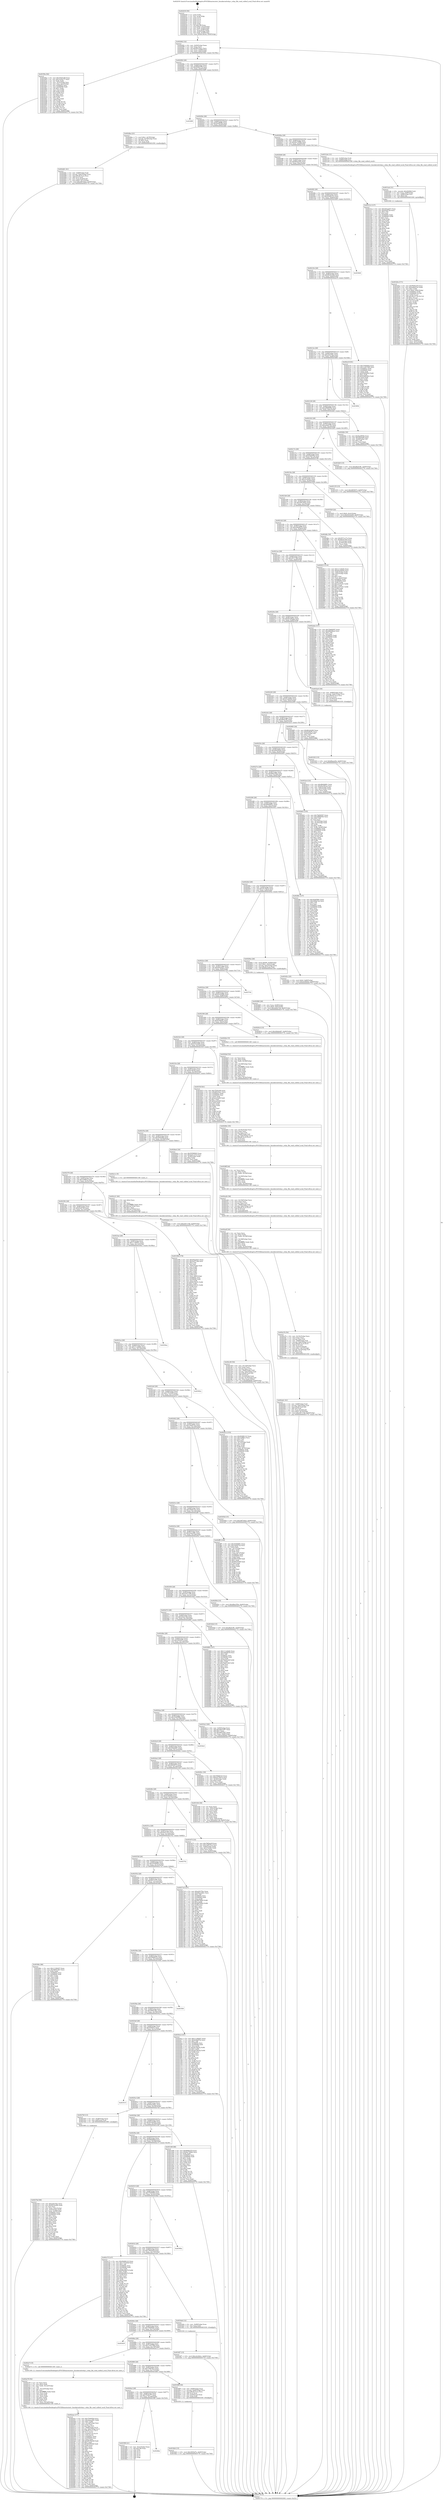 digraph "0x402030" {
  label = "0x402030 (/mnt/c/Users/mathe/Desktop/tcc/POCII/binaries/extr_linuxkernelrelay.c_relay_file_read_subbuf_avail_Final-ollvm.out::main(0))"
  labelloc = "t"
  node[shape=record]

  Entry [label="",width=0.3,height=0.3,shape=circle,fillcolor=black,style=filled]
  "0x402062" [label="{
     0x402062 [32]\l
     | [instrs]\l
     &nbsp;&nbsp;0x402062 \<+6\>: mov -0x94(%rbp),%eax\l
     &nbsp;&nbsp;0x402068 \<+2\>: mov %eax,%ecx\l
     &nbsp;&nbsp;0x40206a \<+6\>: sub $0x8831fee1,%ecx\l
     &nbsp;&nbsp;0x402070 \<+6\>: mov %eax,-0x98(%rbp)\l
     &nbsp;&nbsp;0x402076 \<+6\>: mov %ecx,-0x9c(%rbp)\l
     &nbsp;&nbsp;0x40207c \<+6\>: je 000000000040359a \<main+0x156a\>\l
  }"]
  "0x40359a" [label="{
     0x40359a [92]\l
     | [instrs]\l
     &nbsp;&nbsp;0x40359a \<+5\>: mov $0x7f3d3c89,%eax\l
     &nbsp;&nbsp;0x40359f \<+5\>: mov $0x7f164c77,%ecx\l
     &nbsp;&nbsp;0x4035a4 \<+2\>: xor %edx,%edx\l
     &nbsp;&nbsp;0x4035a6 \<+3\>: mov -0x3c(%rbp),%esi\l
     &nbsp;&nbsp;0x4035a9 \<+3\>: mov %esi,-0x2c(%rbp)\l
     &nbsp;&nbsp;0x4035ac \<+7\>: mov 0x40605c,%esi\l
     &nbsp;&nbsp;0x4035b3 \<+7\>: mov 0x406060,%edi\l
     &nbsp;&nbsp;0x4035ba \<+3\>: sub $0x1,%edx\l
     &nbsp;&nbsp;0x4035bd \<+3\>: mov %esi,%r8d\l
     &nbsp;&nbsp;0x4035c0 \<+3\>: add %edx,%r8d\l
     &nbsp;&nbsp;0x4035c3 \<+4\>: imul %r8d,%esi\l
     &nbsp;&nbsp;0x4035c7 \<+3\>: and $0x1,%esi\l
     &nbsp;&nbsp;0x4035ca \<+3\>: cmp $0x0,%esi\l
     &nbsp;&nbsp;0x4035cd \<+4\>: sete %r9b\l
     &nbsp;&nbsp;0x4035d1 \<+3\>: cmp $0xa,%edi\l
     &nbsp;&nbsp;0x4035d4 \<+4\>: setl %r10b\l
     &nbsp;&nbsp;0x4035d8 \<+3\>: mov %r9b,%r11b\l
     &nbsp;&nbsp;0x4035db \<+3\>: and %r10b,%r11b\l
     &nbsp;&nbsp;0x4035de \<+3\>: xor %r10b,%r9b\l
     &nbsp;&nbsp;0x4035e1 \<+3\>: or %r9b,%r11b\l
     &nbsp;&nbsp;0x4035e4 \<+4\>: test $0x1,%r11b\l
     &nbsp;&nbsp;0x4035e8 \<+3\>: cmovne %ecx,%eax\l
     &nbsp;&nbsp;0x4035eb \<+6\>: mov %eax,-0x94(%rbp)\l
     &nbsp;&nbsp;0x4035f1 \<+5\>: jmp 0000000000403776 \<main+0x1746\>\l
  }"]
  "0x402082" [label="{
     0x402082 [28]\l
     | [instrs]\l
     &nbsp;&nbsp;0x402082 \<+5\>: jmp 0000000000402087 \<main+0x57\>\l
     &nbsp;&nbsp;0x402087 \<+6\>: mov -0x98(%rbp),%eax\l
     &nbsp;&nbsp;0x40208d \<+5\>: sub $0x89d0cf79,%eax\l
     &nbsp;&nbsp;0x402092 \<+6\>: mov %eax,-0xa0(%rbp)\l
     &nbsp;&nbsp;0x402098 \<+6\>: je 00000000004036f9 \<main+0x16c9\>\l
  }"]
  Exit [label="",width=0.3,height=0.3,shape=circle,fillcolor=black,style=filled,peripheries=2]
  "0x4036f9" [label="{
     0x4036f9\l
  }", style=dashed]
  "0x40209e" [label="{
     0x40209e [28]\l
     | [instrs]\l
     &nbsp;&nbsp;0x40209e \<+5\>: jmp 00000000004020a3 \<main+0x73\>\l
     &nbsp;&nbsp;0x4020a3 \<+6\>: mov -0x98(%rbp),%eax\l
     &nbsp;&nbsp;0x4020a9 \<+5\>: sub $0x8ae9f00b,%eax\l
     &nbsp;&nbsp;0x4020ae \<+6\>: mov %eax,-0xa4(%rbp)\l
     &nbsp;&nbsp;0x4020b4 \<+6\>: je 0000000000402dba \<main+0xd8a\>\l
  }"]
  "0x4026be" [label="{
     0x4026be\l
  }", style=dashed]
  "0x402dba" [label="{
     0x402dba [23]\l
     | [instrs]\l
     &nbsp;&nbsp;0x402dba \<+7\>: movl $0x1,-0x78(%rbp)\l
     &nbsp;&nbsp;0x402dc1 \<+4\>: movslq -0x78(%rbp),%rax\l
     &nbsp;&nbsp;0x402dc5 \<+4\>: shl $0x3,%rax\l
     &nbsp;&nbsp;0x402dc9 \<+3\>: mov %rax,%rdi\l
     &nbsp;&nbsp;0x402dcc \<+5\>: call 0000000000401050 \<malloc@plt\>\l
     | [calls]\l
     &nbsp;&nbsp;0x401050 \{1\} (unknown)\l
  }"]
  "0x4020ba" [label="{
     0x4020ba [28]\l
     | [instrs]\l
     &nbsp;&nbsp;0x4020ba \<+5\>: jmp 00000000004020bf \<main+0x8f\>\l
     &nbsp;&nbsp;0x4020bf \<+6\>: mov -0x98(%rbp),%eax\l
     &nbsp;&nbsp;0x4020c5 \<+5\>: sub $0x8ec7d96b,%eax\l
     &nbsp;&nbsp;0x4020ca \<+6\>: mov %eax,-0xa8(%rbp)\l
     &nbsp;&nbsp;0x4020d0 \<+6\>: je 00000000004031de \<main+0x11ae\>\l
  }"]
  "0x4035f6" [label="{
     0x4035f6 [21]\l
     | [instrs]\l
     &nbsp;&nbsp;0x4035f6 \<+3\>: mov -0x2c(%rbp),%eax\l
     &nbsp;&nbsp;0x4035f9 \<+7\>: add $0x198,%rsp\l
     &nbsp;&nbsp;0x403600 \<+1\>: pop %rbx\l
     &nbsp;&nbsp;0x403601 \<+2\>: pop %r12\l
     &nbsp;&nbsp;0x403603 \<+2\>: pop %r13\l
     &nbsp;&nbsp;0x403605 \<+2\>: pop %r14\l
     &nbsp;&nbsp;0x403607 \<+2\>: pop %r15\l
     &nbsp;&nbsp;0x403609 \<+1\>: pop %rbp\l
     &nbsp;&nbsp;0x40360a \<+1\>: ret\l
  }"]
  "0x4031de" [label="{
     0x4031de [13]\l
     | [instrs]\l
     &nbsp;&nbsp;0x4031de \<+4\>: mov -0x58(%rbp),%rdi\l
     &nbsp;&nbsp;0x4031e2 \<+4\>: mov -0x68(%rbp),%rsi\l
     &nbsp;&nbsp;0x4031e6 \<+5\>: call 00000000004015d0 \<relay_file_read_subbuf_avail\>\l
     | [calls]\l
     &nbsp;&nbsp;0x4015d0 \{1\} (/mnt/c/Users/mathe/Desktop/tcc/POCII/binaries/extr_linuxkernelrelay.c_relay_file_read_subbuf_avail_Final-ollvm.out::relay_file_read_subbuf_avail)\l
  }"]
  "0x4020d6" [label="{
     0x4020d6 [28]\l
     | [instrs]\l
     &nbsp;&nbsp;0x4020d6 \<+5\>: jmp 00000000004020db \<main+0xab\>\l
     &nbsp;&nbsp;0x4020db \<+6\>: mov -0x98(%rbp),%eax\l
     &nbsp;&nbsp;0x4020e1 \<+5\>: sub $0x8faea20e,%eax\l
     &nbsp;&nbsp;0x4020e6 \<+6\>: mov %eax,-0xac(%rbp)\l
     &nbsp;&nbsp;0x4020ec \<+6\>: je 0000000000403312 \<main+0x12e2\>\l
  }"]
  "0x4034f7" [label="{
     0x4034f7 [15]\l
     | [instrs]\l
     &nbsp;&nbsp;0x4034f7 \<+10\>: movl $0xc4c44dcc,-0x94(%rbp)\l
     &nbsp;&nbsp;0x403501 \<+5\>: jmp 0000000000403776 \<main+0x1746\>\l
  }"]
  "0x403312" [label="{
     0x403312 [137]\l
     | [instrs]\l
     &nbsp;&nbsp;0x403312 \<+5\>: mov $0xe62ea937,%eax\l
     &nbsp;&nbsp;0x403317 \<+5\>: mov $0xe0a9729,%ecx\l
     &nbsp;&nbsp;0x40331c \<+2\>: mov $0x1,%dl\l
     &nbsp;&nbsp;0x40331e \<+2\>: xor %esi,%esi\l
     &nbsp;&nbsp;0x403320 \<+7\>: mov 0x40605c,%edi\l
     &nbsp;&nbsp;0x403327 \<+8\>: mov 0x406060,%r8d\l
     &nbsp;&nbsp;0x40332f \<+3\>: sub $0x1,%esi\l
     &nbsp;&nbsp;0x403332 \<+3\>: mov %edi,%r9d\l
     &nbsp;&nbsp;0x403335 \<+3\>: add %esi,%r9d\l
     &nbsp;&nbsp;0x403338 \<+4\>: imul %r9d,%edi\l
     &nbsp;&nbsp;0x40333c \<+3\>: and $0x1,%edi\l
     &nbsp;&nbsp;0x40333f \<+3\>: cmp $0x0,%edi\l
     &nbsp;&nbsp;0x403342 \<+4\>: sete %r10b\l
     &nbsp;&nbsp;0x403346 \<+4\>: cmp $0xa,%r8d\l
     &nbsp;&nbsp;0x40334a \<+4\>: setl %r11b\l
     &nbsp;&nbsp;0x40334e \<+3\>: mov %r10b,%bl\l
     &nbsp;&nbsp;0x403351 \<+3\>: xor $0xff,%bl\l
     &nbsp;&nbsp;0x403354 \<+3\>: mov %r11b,%r14b\l
     &nbsp;&nbsp;0x403357 \<+4\>: xor $0xff,%r14b\l
     &nbsp;&nbsp;0x40335b \<+3\>: xor $0x0,%dl\l
     &nbsp;&nbsp;0x40335e \<+3\>: mov %bl,%r15b\l
     &nbsp;&nbsp;0x403361 \<+4\>: and $0x0,%r15b\l
     &nbsp;&nbsp;0x403365 \<+3\>: and %dl,%r10b\l
     &nbsp;&nbsp;0x403368 \<+3\>: mov %r14b,%r12b\l
     &nbsp;&nbsp;0x40336b \<+4\>: and $0x0,%r12b\l
     &nbsp;&nbsp;0x40336f \<+3\>: and %dl,%r11b\l
     &nbsp;&nbsp;0x403372 \<+3\>: or %r10b,%r15b\l
     &nbsp;&nbsp;0x403375 \<+3\>: or %r11b,%r12b\l
     &nbsp;&nbsp;0x403378 \<+3\>: xor %r12b,%r15b\l
     &nbsp;&nbsp;0x40337b \<+3\>: or %r14b,%bl\l
     &nbsp;&nbsp;0x40337e \<+3\>: xor $0xff,%bl\l
     &nbsp;&nbsp;0x403381 \<+3\>: or $0x0,%dl\l
     &nbsp;&nbsp;0x403384 \<+2\>: and %dl,%bl\l
     &nbsp;&nbsp;0x403386 \<+3\>: or %bl,%r15b\l
     &nbsp;&nbsp;0x403389 \<+4\>: test $0x1,%r15b\l
     &nbsp;&nbsp;0x40338d \<+3\>: cmovne %ecx,%eax\l
     &nbsp;&nbsp;0x403390 \<+6\>: mov %eax,-0x94(%rbp)\l
     &nbsp;&nbsp;0x403396 \<+5\>: jmp 0000000000403776 \<main+0x1746\>\l
  }"]
  "0x4020f2" [label="{
     0x4020f2 [28]\l
     | [instrs]\l
     &nbsp;&nbsp;0x4020f2 \<+5\>: jmp 00000000004020f7 \<main+0xc7\>\l
     &nbsp;&nbsp;0x4020f7 \<+6\>: mov -0x98(%rbp),%eax\l
     &nbsp;&nbsp;0x4020fd \<+5\>: sub $0x9446b123,%eax\l
     &nbsp;&nbsp;0x402102 \<+6\>: mov %eax,-0xb0(%rbp)\l
     &nbsp;&nbsp;0x402108 \<+6\>: je 0000000000403648 \<main+0x1618\>\l
  }"]
  "0x4034b4" [label="{
     0x4034b4 [15]\l
     | [instrs]\l
     &nbsp;&nbsp;0x4034b4 \<+10\>: movl $0x3005ef7a,-0x94(%rbp)\l
     &nbsp;&nbsp;0x4034be \<+5\>: jmp 0000000000403776 \<main+0x1746\>\l
  }"]
  "0x403648" [label="{
     0x403648\l
  }", style=dashed]
  "0x40210e" [label="{
     0x40210e [28]\l
     | [instrs]\l
     &nbsp;&nbsp;0x40210e \<+5\>: jmp 0000000000402113 \<main+0xe3\>\l
     &nbsp;&nbsp;0x402113 \<+6\>: mov -0x98(%rbp),%eax\l
     &nbsp;&nbsp;0x402119 \<+5\>: sub $0x9b45c44d,%eax\l
     &nbsp;&nbsp;0x40211e \<+6\>: mov %eax,-0xb4(%rbp)\l
     &nbsp;&nbsp;0x402124 \<+6\>: je 0000000000402e18 \<main+0xde8\>\l
  }"]
  "0x4026a2" [label="{
     0x4026a2 [28]\l
     | [instrs]\l
     &nbsp;&nbsp;0x4026a2 \<+5\>: jmp 00000000004026a7 \<main+0x677\>\l
     &nbsp;&nbsp;0x4026a7 \<+6\>: mov -0x98(%rbp),%eax\l
     &nbsp;&nbsp;0x4026ad \<+5\>: sub $0x7f164c77,%eax\l
     &nbsp;&nbsp;0x4026b2 \<+6\>: mov %eax,-0x180(%rbp)\l
     &nbsp;&nbsp;0x4026b8 \<+6\>: je 00000000004035f6 \<main+0x15c6\>\l
  }"]
  "0x402e18" [label="{
     0x402e18 [91]\l
     | [instrs]\l
     &nbsp;&nbsp;0x402e18 \<+5\>: mov $0x75495f5d,%eax\l
     &nbsp;&nbsp;0x402e1d \<+5\>: mov $0x7e307599,%ecx\l
     &nbsp;&nbsp;0x402e22 \<+7\>: mov 0x40605c,%edx\l
     &nbsp;&nbsp;0x402e29 \<+7\>: mov 0x406060,%esi\l
     &nbsp;&nbsp;0x402e30 \<+2\>: mov %edx,%edi\l
     &nbsp;&nbsp;0x402e32 \<+6\>: sub $0x93db2822,%edi\l
     &nbsp;&nbsp;0x402e38 \<+3\>: sub $0x1,%edi\l
     &nbsp;&nbsp;0x402e3b \<+6\>: add $0x93db2822,%edi\l
     &nbsp;&nbsp;0x402e41 \<+3\>: imul %edi,%edx\l
     &nbsp;&nbsp;0x402e44 \<+3\>: and $0x1,%edx\l
     &nbsp;&nbsp;0x402e47 \<+3\>: cmp $0x0,%edx\l
     &nbsp;&nbsp;0x402e4a \<+4\>: sete %r8b\l
     &nbsp;&nbsp;0x402e4e \<+3\>: cmp $0xa,%esi\l
     &nbsp;&nbsp;0x402e51 \<+4\>: setl %r9b\l
     &nbsp;&nbsp;0x402e55 \<+3\>: mov %r8b,%r10b\l
     &nbsp;&nbsp;0x402e58 \<+3\>: and %r9b,%r10b\l
     &nbsp;&nbsp;0x402e5b \<+3\>: xor %r9b,%r8b\l
     &nbsp;&nbsp;0x402e5e \<+3\>: or %r8b,%r10b\l
     &nbsp;&nbsp;0x402e61 \<+4\>: test $0x1,%r10b\l
     &nbsp;&nbsp;0x402e65 \<+3\>: cmovne %ecx,%eax\l
     &nbsp;&nbsp;0x402e68 \<+6\>: mov %eax,-0x94(%rbp)\l
     &nbsp;&nbsp;0x402e6e \<+5\>: jmp 0000000000403776 \<main+0x1746\>\l
  }"]
  "0x40212a" [label="{
     0x40212a [28]\l
     | [instrs]\l
     &nbsp;&nbsp;0x40212a \<+5\>: jmp 000000000040212f \<main+0xff\>\l
     &nbsp;&nbsp;0x40212f \<+6\>: mov -0x98(%rbp),%eax\l
     &nbsp;&nbsp;0x402135 \<+5\>: sub $0xa2b37fac,%eax\l
     &nbsp;&nbsp;0x40213a \<+6\>: mov %eax,-0xb8(%rbp)\l
     &nbsp;&nbsp;0x402140 \<+6\>: je 000000000040360b \<main+0x15db\>\l
  }"]
  "0x403496" [label="{
     0x403496 [30]\l
     | [instrs]\l
     &nbsp;&nbsp;0x403496 \<+4\>: mov -0x68(%rbp),%rax\l
     &nbsp;&nbsp;0x40349a \<+7\>: movslq -0x90(%rbp),%rcx\l
     &nbsp;&nbsp;0x4034a1 \<+4\>: imul $0x28,%rcx,%rcx\l
     &nbsp;&nbsp;0x4034a5 \<+3\>: add %rcx,%rax\l
     &nbsp;&nbsp;0x4034a8 \<+4\>: mov 0x20(%rax),%rax\l
     &nbsp;&nbsp;0x4034ac \<+3\>: mov %rax,%rdi\l
     &nbsp;&nbsp;0x4034af \<+5\>: call 0000000000401030 \<free@plt\>\l
     | [calls]\l
     &nbsp;&nbsp;0x401030 \{1\} (unknown)\l
  }"]
  "0x40360b" [label="{
     0x40360b\l
  }", style=dashed]
  "0x402146" [label="{
     0x402146 [28]\l
     | [instrs]\l
     &nbsp;&nbsp;0x402146 \<+5\>: jmp 000000000040214b \<main+0x11b\>\l
     &nbsp;&nbsp;0x40214b \<+6\>: mov -0x98(%rbp),%eax\l
     &nbsp;&nbsp;0x402151 \<+5\>: sub $0xa8966564,%eax\l
     &nbsp;&nbsp;0x402156 \<+6\>: mov %eax,-0xbc(%rbp)\l
     &nbsp;&nbsp;0x40215c \<+6\>: je 0000000000402bfe \<main+0xbce\>\l
  }"]
  "0x403303" [label="{
     0x403303 [15]\l
     | [instrs]\l
     &nbsp;&nbsp;0x403303 \<+10\>: movl $0x8faea20e,-0x94(%rbp)\l
     &nbsp;&nbsp;0x40330d \<+5\>: jmp 0000000000403776 \<main+0x1746\>\l
  }"]
  "0x402bfe" [label="{
     0x402bfe [30]\l
     | [instrs]\l
     &nbsp;&nbsp;0x402bfe \<+5\>: mov $0x8ae9f00b,%eax\l
     &nbsp;&nbsp;0x402c03 \<+5\>: mov $0x2b04a66,%ecx\l
     &nbsp;&nbsp;0x402c08 \<+3\>: mov -0x2d(%rbp),%dl\l
     &nbsp;&nbsp;0x402c0b \<+3\>: test $0x1,%dl\l
     &nbsp;&nbsp;0x402c0e \<+3\>: cmovne %ecx,%eax\l
     &nbsp;&nbsp;0x402c11 \<+6\>: mov %eax,-0x94(%rbp)\l
     &nbsp;&nbsp;0x402c17 \<+5\>: jmp 0000000000403776 \<main+0x1746\>\l
  }"]
  "0x402162" [label="{
     0x402162 [28]\l
     | [instrs]\l
     &nbsp;&nbsp;0x402162 \<+5\>: jmp 0000000000402167 \<main+0x137\>\l
     &nbsp;&nbsp;0x402167 \<+6\>: mov -0x98(%rbp),%eax\l
     &nbsp;&nbsp;0x40216d \<+5\>: sub $0xaa6eb783,%eax\l
     &nbsp;&nbsp;0x402172 \<+6\>: mov %eax,-0xc0(%rbp)\l
     &nbsp;&nbsp;0x402178 \<+6\>: je 00000000004032b5 \<main+0x1285\>\l
  }"]
  "0x40320a" [label="{
     0x40320a [171]\l
     | [instrs]\l
     &nbsp;&nbsp;0x40320a \<+5\>: mov $0x89d0cf79,%ecx\l
     &nbsp;&nbsp;0x40320f \<+5\>: mov $0xaa6eb783,%edx\l
     &nbsp;&nbsp;0x403214 \<+3\>: mov $0x1,%r8b\l
     &nbsp;&nbsp;0x403217 \<+10\>: movl $0x0,-0x8c(%rbp)\l
     &nbsp;&nbsp;0x403221 \<+8\>: mov 0x40605c,%r9d\l
     &nbsp;&nbsp;0x403229 \<+8\>: mov 0x406060,%r10d\l
     &nbsp;&nbsp;0x403231 \<+3\>: mov %r9d,%r11d\l
     &nbsp;&nbsp;0x403234 \<+7\>: add $0x3b1a775e,%r11d\l
     &nbsp;&nbsp;0x40323b \<+4\>: sub $0x1,%r11d\l
     &nbsp;&nbsp;0x40323f \<+7\>: sub $0x3b1a775e,%r11d\l
     &nbsp;&nbsp;0x403246 \<+4\>: imul %r11d,%r9d\l
     &nbsp;&nbsp;0x40324a \<+4\>: and $0x1,%r9d\l
     &nbsp;&nbsp;0x40324e \<+4\>: cmp $0x0,%r9d\l
     &nbsp;&nbsp;0x403252 \<+3\>: sete %bl\l
     &nbsp;&nbsp;0x403255 \<+4\>: cmp $0xa,%r10d\l
     &nbsp;&nbsp;0x403259 \<+4\>: setl %r14b\l
     &nbsp;&nbsp;0x40325d \<+3\>: mov %bl,%r15b\l
     &nbsp;&nbsp;0x403260 \<+4\>: xor $0xff,%r15b\l
     &nbsp;&nbsp;0x403264 \<+3\>: mov %r14b,%r12b\l
     &nbsp;&nbsp;0x403267 \<+4\>: xor $0xff,%r12b\l
     &nbsp;&nbsp;0x40326b \<+4\>: xor $0x1,%r8b\l
     &nbsp;&nbsp;0x40326f \<+3\>: mov %r15b,%r13b\l
     &nbsp;&nbsp;0x403272 \<+4\>: and $0xff,%r13b\l
     &nbsp;&nbsp;0x403276 \<+3\>: and %r8b,%bl\l
     &nbsp;&nbsp;0x403279 \<+3\>: mov %r12b,%sil\l
     &nbsp;&nbsp;0x40327c \<+4\>: and $0xff,%sil\l
     &nbsp;&nbsp;0x403280 \<+3\>: and %r8b,%r14b\l
     &nbsp;&nbsp;0x403283 \<+3\>: or %bl,%r13b\l
     &nbsp;&nbsp;0x403286 \<+3\>: or %r14b,%sil\l
     &nbsp;&nbsp;0x403289 \<+3\>: xor %sil,%r13b\l
     &nbsp;&nbsp;0x40328c \<+3\>: or %r12b,%r15b\l
     &nbsp;&nbsp;0x40328f \<+4\>: xor $0xff,%r15b\l
     &nbsp;&nbsp;0x403293 \<+4\>: or $0x1,%r8b\l
     &nbsp;&nbsp;0x403297 \<+3\>: and %r8b,%r15b\l
     &nbsp;&nbsp;0x40329a \<+3\>: or %r15b,%r13b\l
     &nbsp;&nbsp;0x40329d \<+4\>: test $0x1,%r13b\l
     &nbsp;&nbsp;0x4032a1 \<+3\>: cmovne %edx,%ecx\l
     &nbsp;&nbsp;0x4032a4 \<+6\>: mov %ecx,-0x94(%rbp)\l
     &nbsp;&nbsp;0x4032aa \<+6\>: mov %eax,-0x1ac(%rbp)\l
     &nbsp;&nbsp;0x4032b0 \<+5\>: jmp 0000000000403776 \<main+0x1746\>\l
  }"]
  "0x4032b5" [label="{
     0x4032b5 [15]\l
     | [instrs]\l
     &nbsp;&nbsp;0x4032b5 \<+10\>: movl $0xd8a01ff1,-0x94(%rbp)\l
     &nbsp;&nbsp;0x4032bf \<+5\>: jmp 0000000000403776 \<main+0x1746\>\l
  }"]
  "0x40217e" [label="{
     0x40217e [28]\l
     | [instrs]\l
     &nbsp;&nbsp;0x40217e \<+5\>: jmp 0000000000402183 \<main+0x153\>\l
     &nbsp;&nbsp;0x402183 \<+6\>: mov -0x98(%rbp),%eax\l
     &nbsp;&nbsp;0x402189 \<+5\>: sub $0xb3bb97f2,%eax\l
     &nbsp;&nbsp;0x40218e \<+6\>: mov %eax,-0xc4(%rbp)\l
     &nbsp;&nbsp;0x402194 \<+6\>: je 0000000000403155 \<main+0x1125\>\l
  }"]
  "0x4031eb" [label="{
     0x4031eb [31]\l
     | [instrs]\l
     &nbsp;&nbsp;0x4031eb \<+10\>: movabs $0x4040b6,%rdi\l
     &nbsp;&nbsp;0x4031f5 \<+7\>: mov %rax,-0x88(%rbp)\l
     &nbsp;&nbsp;0x4031fc \<+7\>: mov -0x88(%rbp),%rsi\l
     &nbsp;&nbsp;0x403203 \<+2\>: mov $0x0,%al\l
     &nbsp;&nbsp;0x403205 \<+5\>: call 0000000000401040 \<printf@plt\>\l
     | [calls]\l
     &nbsp;&nbsp;0x401040 \{1\} (unknown)\l
  }"]
  "0x403155" [label="{
     0x403155 [15]\l
     | [instrs]\l
     &nbsp;&nbsp;0x403155 \<+10\>: movl $0x48f3f473,-0x94(%rbp)\l
     &nbsp;&nbsp;0x40315f \<+5\>: jmp 0000000000403776 \<main+0x1746\>\l
  }"]
  "0x40219a" [label="{
     0x40219a [28]\l
     | [instrs]\l
     &nbsp;&nbsp;0x40219a \<+5\>: jmp 000000000040219f \<main+0x16f\>\l
     &nbsp;&nbsp;0x40219f \<+6\>: mov -0x98(%rbp),%eax\l
     &nbsp;&nbsp;0x4021a5 \<+5\>: sub $0xc4c44dcc,%eax\l
     &nbsp;&nbsp;0x4021aa \<+6\>: mov %eax,-0xc8(%rbp)\l
     &nbsp;&nbsp;0x4021b0 \<+6\>: je 0000000000403529 \<main+0x14f9\>\l
  }"]
  "0x402eac" [label="{
     0x402eac [177]\l
     | [instrs]\l
     &nbsp;&nbsp;0x402eac \<+5\>: mov $0x75495f5d,%ecx\l
     &nbsp;&nbsp;0x402eb1 \<+5\>: mov $0x2baac981,%edx\l
     &nbsp;&nbsp;0x402eb6 \<+3\>: mov $0x1,%r8b\l
     &nbsp;&nbsp;0x402eb9 \<+6\>: mov -0x1a8(%rbp),%esi\l
     &nbsp;&nbsp;0x402ebf \<+3\>: imul %eax,%esi\l
     &nbsp;&nbsp;0x402ec2 \<+3\>: movslq %esi,%r9\l
     &nbsp;&nbsp;0x402ec5 \<+4\>: mov -0x68(%rbp),%r10\l
     &nbsp;&nbsp;0x402ec9 \<+4\>: movslq -0x6c(%rbp),%r11\l
     &nbsp;&nbsp;0x402ecd \<+4\>: imul $0x28,%r11,%r11\l
     &nbsp;&nbsp;0x402ed1 \<+3\>: add %r11,%r10\l
     &nbsp;&nbsp;0x402ed4 \<+4\>: mov 0x20(%r10),%r10\l
     &nbsp;&nbsp;0x402ed8 \<+3\>: mov %r9,(%r10)\l
     &nbsp;&nbsp;0x402edb \<+7\>: mov 0x40605c,%eax\l
     &nbsp;&nbsp;0x402ee2 \<+7\>: mov 0x406060,%esi\l
     &nbsp;&nbsp;0x402ee9 \<+2\>: mov %eax,%edi\l
     &nbsp;&nbsp;0x402eeb \<+6\>: add $0xd535b448,%edi\l
     &nbsp;&nbsp;0x402ef1 \<+3\>: sub $0x1,%edi\l
     &nbsp;&nbsp;0x402ef4 \<+6\>: sub $0xd535b448,%edi\l
     &nbsp;&nbsp;0x402efa \<+3\>: imul %edi,%eax\l
     &nbsp;&nbsp;0x402efd \<+3\>: and $0x1,%eax\l
     &nbsp;&nbsp;0x402f00 \<+3\>: cmp $0x0,%eax\l
     &nbsp;&nbsp;0x402f03 \<+3\>: sete %bl\l
     &nbsp;&nbsp;0x402f06 \<+3\>: cmp $0xa,%esi\l
     &nbsp;&nbsp;0x402f09 \<+4\>: setl %r14b\l
     &nbsp;&nbsp;0x402f0d \<+3\>: mov %bl,%r15b\l
     &nbsp;&nbsp;0x402f10 \<+4\>: xor $0xff,%r15b\l
     &nbsp;&nbsp;0x402f14 \<+3\>: mov %r14b,%r12b\l
     &nbsp;&nbsp;0x402f17 \<+4\>: xor $0xff,%r12b\l
     &nbsp;&nbsp;0x402f1b \<+4\>: xor $0x1,%r8b\l
     &nbsp;&nbsp;0x402f1f \<+3\>: mov %r15b,%r13b\l
     &nbsp;&nbsp;0x402f22 \<+4\>: and $0xff,%r13b\l
     &nbsp;&nbsp;0x402f26 \<+3\>: and %r8b,%bl\l
     &nbsp;&nbsp;0x402f29 \<+3\>: mov %r12b,%al\l
     &nbsp;&nbsp;0x402f2c \<+2\>: and $0xff,%al\l
     &nbsp;&nbsp;0x402f2e \<+3\>: and %r8b,%r14b\l
     &nbsp;&nbsp;0x402f31 \<+3\>: or %bl,%r13b\l
     &nbsp;&nbsp;0x402f34 \<+3\>: or %r14b,%al\l
     &nbsp;&nbsp;0x402f37 \<+3\>: xor %al,%r13b\l
     &nbsp;&nbsp;0x402f3a \<+3\>: or %r12b,%r15b\l
     &nbsp;&nbsp;0x402f3d \<+4\>: xor $0xff,%r15b\l
     &nbsp;&nbsp;0x402f41 \<+4\>: or $0x1,%r8b\l
     &nbsp;&nbsp;0x402f45 \<+3\>: and %r8b,%r15b\l
     &nbsp;&nbsp;0x402f48 \<+3\>: or %r15b,%r13b\l
     &nbsp;&nbsp;0x402f4b \<+4\>: test $0x1,%r13b\l
     &nbsp;&nbsp;0x402f4f \<+3\>: cmovne %edx,%ecx\l
     &nbsp;&nbsp;0x402f52 \<+6\>: mov %ecx,-0x94(%rbp)\l
     &nbsp;&nbsp;0x402f58 \<+5\>: jmp 0000000000403776 \<main+0x1746\>\l
  }"]
  "0x403529" [label="{
     0x403529 [22]\l
     | [instrs]\l
     &nbsp;&nbsp;0x403529 \<+7\>: movl $0x0,-0x3c(%rbp)\l
     &nbsp;&nbsp;0x403530 \<+10\>: movl $0xf341b265,-0x94(%rbp)\l
     &nbsp;&nbsp;0x40353a \<+5\>: jmp 0000000000403776 \<main+0x1746\>\l
  }"]
  "0x4021b6" [label="{
     0x4021b6 [28]\l
     | [instrs]\l
     &nbsp;&nbsp;0x4021b6 \<+5\>: jmp 00000000004021bb \<main+0x18b\>\l
     &nbsp;&nbsp;0x4021bb \<+6\>: mov -0x98(%rbp),%eax\l
     &nbsp;&nbsp;0x4021c1 \<+5\>: sub $0xc6974da2,%eax\l
     &nbsp;&nbsp;0x4021c6 \<+6\>: mov %eax,-0xcc(%rbp)\l
     &nbsp;&nbsp;0x4021cc \<+6\>: je 0000000000402dfa \<main+0xdca\>\l
  }"]
  "0x402e78" [label="{
     0x402e78 [52]\l
     | [instrs]\l
     &nbsp;&nbsp;0x402e78 \<+2\>: xor %ecx,%ecx\l
     &nbsp;&nbsp;0x402e7a \<+5\>: mov $0x2,%edx\l
     &nbsp;&nbsp;0x402e7f \<+6\>: mov %edx,-0x1a4(%rbp)\l
     &nbsp;&nbsp;0x402e85 \<+1\>: cltd\l
     &nbsp;&nbsp;0x402e86 \<+6\>: mov -0x1a4(%rbp),%esi\l
     &nbsp;&nbsp;0x402e8c \<+2\>: idiv %esi\l
     &nbsp;&nbsp;0x402e8e \<+6\>: imul $0xfffffffe,%edx,%edx\l
     &nbsp;&nbsp;0x402e94 \<+2\>: mov %ecx,%edi\l
     &nbsp;&nbsp;0x402e96 \<+2\>: sub %edx,%edi\l
     &nbsp;&nbsp;0x402e98 \<+2\>: mov %ecx,%edx\l
     &nbsp;&nbsp;0x402e9a \<+3\>: sub $0x1,%edx\l
     &nbsp;&nbsp;0x402e9d \<+2\>: add %edx,%edi\l
     &nbsp;&nbsp;0x402e9f \<+2\>: sub %edi,%ecx\l
     &nbsp;&nbsp;0x402ea1 \<+6\>: mov %ecx,-0x1a8(%rbp)\l
     &nbsp;&nbsp;0x402ea7 \<+5\>: call 0000000000401160 \<next_i\>\l
     | [calls]\l
     &nbsp;&nbsp;0x401160 \{1\} (/mnt/c/Users/mathe/Desktop/tcc/POCII/binaries/extr_linuxkernelrelay.c_relay_file_read_subbuf_avail_Final-ollvm.out::next_i)\l
  }"]
  "0x402dfa" [label="{
     0x402dfa [30]\l
     | [instrs]\l
     &nbsp;&nbsp;0x402dfa \<+5\>: mov $0x5071a17e,%eax\l
     &nbsp;&nbsp;0x402dff \<+5\>: mov $0x9b45c44d,%ecx\l
     &nbsp;&nbsp;0x402e04 \<+3\>: mov -0x7c(%rbp),%edx\l
     &nbsp;&nbsp;0x402e07 \<+3\>: cmp -0x78(%rbp),%edx\l
     &nbsp;&nbsp;0x402e0a \<+3\>: cmovl %ecx,%eax\l
     &nbsp;&nbsp;0x402e0d \<+6\>: mov %eax,-0x94(%rbp)\l
     &nbsp;&nbsp;0x402e13 \<+5\>: jmp 0000000000403776 \<main+0x1746\>\l
  }"]
  "0x4021d2" [label="{
     0x4021d2 [28]\l
     | [instrs]\l
     &nbsp;&nbsp;0x4021d2 \<+5\>: jmp 00000000004021d7 \<main+0x1a7\>\l
     &nbsp;&nbsp;0x4021d7 \<+6\>: mov -0x98(%rbp),%eax\l
     &nbsp;&nbsp;0x4021dd \<+5\>: sub $0xcb6a8d76,%eax\l
     &nbsp;&nbsp;0x4021e2 \<+6\>: mov %eax,-0xd0(%rbp)\l
     &nbsp;&nbsp;0x4021e8 \<+6\>: je 0000000000402913 \<main+0x8e3\>\l
  }"]
  "0x402686" [label="{
     0x402686 [28]\l
     | [instrs]\l
     &nbsp;&nbsp;0x402686 \<+5\>: jmp 000000000040268b \<main+0x65b\>\l
     &nbsp;&nbsp;0x40268b \<+6\>: mov -0x98(%rbp),%eax\l
     &nbsp;&nbsp;0x402691 \<+5\>: sub $0x7e9676c2,%eax\l
     &nbsp;&nbsp;0x402696 \<+6\>: mov %eax,-0x17c(%rbp)\l
     &nbsp;&nbsp;0x40269c \<+6\>: je 0000000000403496 \<main+0x1466\>\l
  }"]
  "0x402913" [label="{
     0x402913 [114]\l
     | [instrs]\l
     &nbsp;&nbsp;0x402913 \<+5\>: mov $0x111a6e82,%eax\l
     &nbsp;&nbsp;0x402918 \<+5\>: mov $0xd3ca6d44,%ecx\l
     &nbsp;&nbsp;0x40291d \<+3\>: mov -0x6c(%rbp),%edx\l
     &nbsp;&nbsp;0x402920 \<+3\>: cmp -0x5c(%rbp),%edx\l
     &nbsp;&nbsp;0x402923 \<+4\>: setl %sil\l
     &nbsp;&nbsp;0x402927 \<+4\>: and $0x1,%sil\l
     &nbsp;&nbsp;0x40292b \<+4\>: mov %sil,-0x2e(%rbp)\l
     &nbsp;&nbsp;0x40292f \<+7\>: mov 0x40605c,%edx\l
     &nbsp;&nbsp;0x402936 \<+7\>: mov 0x406060,%edi\l
     &nbsp;&nbsp;0x40293d \<+3\>: mov %edx,%r8d\l
     &nbsp;&nbsp;0x402940 \<+7\>: sub $0xc2197e51,%r8d\l
     &nbsp;&nbsp;0x402947 \<+4\>: sub $0x1,%r8d\l
     &nbsp;&nbsp;0x40294b \<+7\>: add $0xc2197e51,%r8d\l
     &nbsp;&nbsp;0x402952 \<+4\>: imul %r8d,%edx\l
     &nbsp;&nbsp;0x402956 \<+3\>: and $0x1,%edx\l
     &nbsp;&nbsp;0x402959 \<+3\>: cmp $0x0,%edx\l
     &nbsp;&nbsp;0x40295c \<+4\>: sete %sil\l
     &nbsp;&nbsp;0x402960 \<+3\>: cmp $0xa,%edi\l
     &nbsp;&nbsp;0x402963 \<+4\>: setl %r9b\l
     &nbsp;&nbsp;0x402967 \<+3\>: mov %sil,%r10b\l
     &nbsp;&nbsp;0x40296a \<+3\>: and %r9b,%r10b\l
     &nbsp;&nbsp;0x40296d \<+3\>: xor %r9b,%sil\l
     &nbsp;&nbsp;0x402970 \<+3\>: or %sil,%r10b\l
     &nbsp;&nbsp;0x402973 \<+4\>: test $0x1,%r10b\l
     &nbsp;&nbsp;0x402977 \<+3\>: cmovne %ecx,%eax\l
     &nbsp;&nbsp;0x40297a \<+6\>: mov %eax,-0x94(%rbp)\l
     &nbsp;&nbsp;0x402980 \<+5\>: jmp 0000000000403776 \<main+0x1746\>\l
  }"]
  "0x4021ee" [label="{
     0x4021ee [28]\l
     | [instrs]\l
     &nbsp;&nbsp;0x4021ee \<+5\>: jmp 00000000004021f3 \<main+0x1c3\>\l
     &nbsp;&nbsp;0x4021f3 \<+6\>: mov -0x98(%rbp),%eax\l
     &nbsp;&nbsp;0x4021f9 \<+5\>: sub $0xcf4717dd,%eax\l
     &nbsp;&nbsp;0x4021fe \<+6\>: mov %eax,-0xd4(%rbp)\l
     &nbsp;&nbsp;0x402204 \<+6\>: je 0000000000402ada \<main+0xaaa\>\l
  }"]
  "0x402e73" [label="{
     0x402e73 [5]\l
     | [instrs]\l
     &nbsp;&nbsp;0x402e73 \<+5\>: call 0000000000401160 \<next_i\>\l
     | [calls]\l
     &nbsp;&nbsp;0x401160 \{1\} (/mnt/c/Users/mathe/Desktop/tcc/POCII/binaries/extr_linuxkernelrelay.c_relay_file_read_subbuf_avail_Final-ollvm.out::next_i)\l
  }"]
  "0x402ada" [label="{
     0x402ada [137]\l
     | [instrs]\l
     &nbsp;&nbsp;0x402ada \<+5\>: mov $0x7b606597,%eax\l
     &nbsp;&nbsp;0x402adf \<+5\>: mov $0xd8d29bed,%ecx\l
     &nbsp;&nbsp;0x402ae4 \<+2\>: mov $0x1,%dl\l
     &nbsp;&nbsp;0x402ae6 \<+2\>: xor %esi,%esi\l
     &nbsp;&nbsp;0x402ae8 \<+7\>: mov 0x40605c,%edi\l
     &nbsp;&nbsp;0x402aef \<+8\>: mov 0x406060,%r8d\l
     &nbsp;&nbsp;0x402af7 \<+3\>: sub $0x1,%esi\l
     &nbsp;&nbsp;0x402afa \<+3\>: mov %edi,%r9d\l
     &nbsp;&nbsp;0x402afd \<+3\>: add %esi,%r9d\l
     &nbsp;&nbsp;0x402b00 \<+4\>: imul %r9d,%edi\l
     &nbsp;&nbsp;0x402b04 \<+3\>: and $0x1,%edi\l
     &nbsp;&nbsp;0x402b07 \<+3\>: cmp $0x0,%edi\l
     &nbsp;&nbsp;0x402b0a \<+4\>: sete %r10b\l
     &nbsp;&nbsp;0x402b0e \<+4\>: cmp $0xa,%r8d\l
     &nbsp;&nbsp;0x402b12 \<+4\>: setl %r11b\l
     &nbsp;&nbsp;0x402b16 \<+3\>: mov %r10b,%bl\l
     &nbsp;&nbsp;0x402b19 \<+3\>: xor $0xff,%bl\l
     &nbsp;&nbsp;0x402b1c \<+3\>: mov %r11b,%r14b\l
     &nbsp;&nbsp;0x402b1f \<+4\>: xor $0xff,%r14b\l
     &nbsp;&nbsp;0x402b23 \<+3\>: xor $0x1,%dl\l
     &nbsp;&nbsp;0x402b26 \<+3\>: mov %bl,%r15b\l
     &nbsp;&nbsp;0x402b29 \<+4\>: and $0xff,%r15b\l
     &nbsp;&nbsp;0x402b2d \<+3\>: and %dl,%r10b\l
     &nbsp;&nbsp;0x402b30 \<+3\>: mov %r14b,%r12b\l
     &nbsp;&nbsp;0x402b33 \<+4\>: and $0xff,%r12b\l
     &nbsp;&nbsp;0x402b37 \<+3\>: and %dl,%r11b\l
     &nbsp;&nbsp;0x402b3a \<+3\>: or %r10b,%r15b\l
     &nbsp;&nbsp;0x402b3d \<+3\>: or %r11b,%r12b\l
     &nbsp;&nbsp;0x402b40 \<+3\>: xor %r12b,%r15b\l
     &nbsp;&nbsp;0x402b43 \<+3\>: or %r14b,%bl\l
     &nbsp;&nbsp;0x402b46 \<+3\>: xor $0xff,%bl\l
     &nbsp;&nbsp;0x402b49 \<+3\>: or $0x1,%dl\l
     &nbsp;&nbsp;0x402b4c \<+2\>: and %dl,%bl\l
     &nbsp;&nbsp;0x402b4e \<+3\>: or %bl,%r15b\l
     &nbsp;&nbsp;0x402b51 \<+4\>: test $0x1,%r15b\l
     &nbsp;&nbsp;0x402b55 \<+3\>: cmovne %ecx,%eax\l
     &nbsp;&nbsp;0x402b58 \<+6\>: mov %eax,-0x94(%rbp)\l
     &nbsp;&nbsp;0x402b5e \<+5\>: jmp 0000000000403776 \<main+0x1746\>\l
  }"]
  "0x40220a" [label="{
     0x40220a [28]\l
     | [instrs]\l
     &nbsp;&nbsp;0x40220a \<+5\>: jmp 000000000040220f \<main+0x1df\>\l
     &nbsp;&nbsp;0x40220f \<+6\>: mov -0x98(%rbp),%eax\l
     &nbsp;&nbsp;0x402215 \<+5\>: sub $0xd2c482aa,%eax\l
     &nbsp;&nbsp;0x40221a \<+6\>: mov %eax,-0xd8(%rbp)\l
     &nbsp;&nbsp;0x402220 \<+6\>: je 00000000004032e5 \<main+0x12b5\>\l
  }"]
  "0x40266a" [label="{
     0x40266a [28]\l
     | [instrs]\l
     &nbsp;&nbsp;0x40266a \<+5\>: jmp 000000000040266f \<main+0x63f\>\l
     &nbsp;&nbsp;0x40266f \<+6\>: mov -0x98(%rbp),%eax\l
     &nbsp;&nbsp;0x402675 \<+5\>: sub $0x7e307599,%eax\l
     &nbsp;&nbsp;0x40267a \<+6\>: mov %eax,-0x178(%rbp)\l
     &nbsp;&nbsp;0x402680 \<+6\>: je 0000000000402e73 \<main+0xe43\>\l
  }"]
  "0x4032e5" [label="{
     0x4032e5 [30]\l
     | [instrs]\l
     &nbsp;&nbsp;0x4032e5 \<+4\>: mov -0x68(%rbp),%rax\l
     &nbsp;&nbsp;0x4032e9 \<+7\>: movslq -0x8c(%rbp),%rcx\l
     &nbsp;&nbsp;0x4032f0 \<+4\>: imul $0x28,%rcx,%rcx\l
     &nbsp;&nbsp;0x4032f4 \<+3\>: add %rcx,%rax\l
     &nbsp;&nbsp;0x4032f7 \<+4\>: mov 0x18(%rax),%rax\l
     &nbsp;&nbsp;0x4032fb \<+3\>: mov %rax,%rdi\l
     &nbsp;&nbsp;0x4032fe \<+5\>: call 0000000000401030 \<free@plt\>\l
     | [calls]\l
     &nbsp;&nbsp;0x401030 \{1\} (unknown)\l
  }"]
  "0x402226" [label="{
     0x402226 [28]\l
     | [instrs]\l
     &nbsp;&nbsp;0x402226 \<+5\>: jmp 000000000040222b \<main+0x1fb\>\l
     &nbsp;&nbsp;0x40222b \<+6\>: mov -0x98(%rbp),%eax\l
     &nbsp;&nbsp;0x402231 \<+5\>: sub $0xd3ca6d44,%eax\l
     &nbsp;&nbsp;0x402236 \<+6\>: mov %eax,-0xdc(%rbp)\l
     &nbsp;&nbsp;0x40223c \<+6\>: je 0000000000402985 \<main+0x955\>\l
  }"]
  "0x403639" [label="{
     0x403639\l
  }", style=dashed]
  "0x402985" [label="{
     0x402985 [30]\l
     | [instrs]\l
     &nbsp;&nbsp;0x402985 \<+5\>: mov $0x6b3eb260,%eax\l
     &nbsp;&nbsp;0x40298a \<+5\>: mov $0xf238ef5c,%ecx\l
     &nbsp;&nbsp;0x40298f \<+3\>: mov -0x2e(%rbp),%dl\l
     &nbsp;&nbsp;0x402992 \<+3\>: test $0x1,%dl\l
     &nbsp;&nbsp;0x402995 \<+3\>: cmovne %ecx,%eax\l
     &nbsp;&nbsp;0x402998 \<+6\>: mov %eax,-0x94(%rbp)\l
     &nbsp;&nbsp;0x40299e \<+5\>: jmp 0000000000403776 \<main+0x1746\>\l
  }"]
  "0x402242" [label="{
     0x402242 [28]\l
     | [instrs]\l
     &nbsp;&nbsp;0x402242 \<+5\>: jmp 0000000000402247 \<main+0x217\>\l
     &nbsp;&nbsp;0x402247 \<+6\>: mov -0x98(%rbp),%eax\l
     &nbsp;&nbsp;0x40224d \<+5\>: sub $0xd8a01ff1,%eax\l
     &nbsp;&nbsp;0x402252 \<+6\>: mov %eax,-0xe0(%rbp)\l
     &nbsp;&nbsp;0x402258 \<+6\>: je 00000000004032c4 \<main+0x1294\>\l
  }"]
  "0x40264e" [label="{
     0x40264e [28]\l
     | [instrs]\l
     &nbsp;&nbsp;0x40264e \<+5\>: jmp 0000000000402653 \<main+0x623\>\l
     &nbsp;&nbsp;0x402653 \<+6\>: mov -0x98(%rbp),%eax\l
     &nbsp;&nbsp;0x402659 \<+5\>: sub $0x7b606597,%eax\l
     &nbsp;&nbsp;0x40265e \<+6\>: mov %eax,-0x174(%rbp)\l
     &nbsp;&nbsp;0x402664 \<+6\>: je 0000000000403639 \<main+0x1609\>\l
  }"]
  "0x4032c4" [label="{
     0x4032c4 [33]\l
     | [instrs]\l
     &nbsp;&nbsp;0x4032c4 \<+5\>: mov $0xdbb9d691,%eax\l
     &nbsp;&nbsp;0x4032c9 \<+5\>: mov $0xd2c482aa,%ecx\l
     &nbsp;&nbsp;0x4032ce \<+6\>: mov -0x8c(%rbp),%edx\l
     &nbsp;&nbsp;0x4032d4 \<+3\>: cmp -0x5c(%rbp),%edx\l
     &nbsp;&nbsp;0x4032d7 \<+3\>: cmovl %ecx,%eax\l
     &nbsp;&nbsp;0x4032da \<+6\>: mov %eax,-0x94(%rbp)\l
     &nbsp;&nbsp;0x4032e0 \<+5\>: jmp 0000000000403776 \<main+0x1746\>\l
  }"]
  "0x40225e" [label="{
     0x40225e [28]\l
     | [instrs]\l
     &nbsp;&nbsp;0x40225e \<+5\>: jmp 0000000000402263 \<main+0x233\>\l
     &nbsp;&nbsp;0x402263 \<+6\>: mov -0x98(%rbp),%eax\l
     &nbsp;&nbsp;0x402269 \<+5\>: sub $0xd8d29bed,%eax\l
     &nbsp;&nbsp;0x40226e \<+6\>: mov %eax,-0xe4(%rbp)\l
     &nbsp;&nbsp;0x402274 \<+6\>: je 0000000000402b63 \<main+0xb33\>\l
  }"]
  "0x4034eb" [label="{
     0x4034eb [12]\l
     | [instrs]\l
     &nbsp;&nbsp;0x4034eb \<+4\>: mov -0x68(%rbp),%rax\l
     &nbsp;&nbsp;0x4034ef \<+3\>: mov %rax,%rdi\l
     &nbsp;&nbsp;0x4034f2 \<+5\>: call 0000000000401030 \<free@plt\>\l
     | [calls]\l
     &nbsp;&nbsp;0x401030 \{1\} (unknown)\l
  }"]
  "0x402b63" [label="{
     0x402b63 [155]\l
     | [instrs]\l
     &nbsp;&nbsp;0x402b63 \<+5\>: mov $0x7b606597,%eax\l
     &nbsp;&nbsp;0x402b68 \<+5\>: mov $0xa8966564,%ecx\l
     &nbsp;&nbsp;0x402b6d \<+2\>: mov $0x1,%dl\l
     &nbsp;&nbsp;0x402b6f \<+2\>: xor %esi,%esi\l
     &nbsp;&nbsp;0x402b71 \<+3\>: mov -0x74(%rbp),%edi\l
     &nbsp;&nbsp;0x402b74 \<+3\>: cmp -0x70(%rbp),%edi\l
     &nbsp;&nbsp;0x402b77 \<+4\>: setl %r8b\l
     &nbsp;&nbsp;0x402b7b \<+4\>: and $0x1,%r8b\l
     &nbsp;&nbsp;0x402b7f \<+4\>: mov %r8b,-0x2d(%rbp)\l
     &nbsp;&nbsp;0x402b83 \<+7\>: mov 0x40605c,%edi\l
     &nbsp;&nbsp;0x402b8a \<+8\>: mov 0x406060,%r9d\l
     &nbsp;&nbsp;0x402b92 \<+3\>: sub $0x1,%esi\l
     &nbsp;&nbsp;0x402b95 \<+3\>: mov %edi,%r10d\l
     &nbsp;&nbsp;0x402b98 \<+3\>: add %esi,%r10d\l
     &nbsp;&nbsp;0x402b9b \<+4\>: imul %r10d,%edi\l
     &nbsp;&nbsp;0x402b9f \<+3\>: and $0x1,%edi\l
     &nbsp;&nbsp;0x402ba2 \<+3\>: cmp $0x0,%edi\l
     &nbsp;&nbsp;0x402ba5 \<+4\>: sete %r8b\l
     &nbsp;&nbsp;0x402ba9 \<+4\>: cmp $0xa,%r9d\l
     &nbsp;&nbsp;0x402bad \<+4\>: setl %r11b\l
     &nbsp;&nbsp;0x402bb1 \<+3\>: mov %r8b,%bl\l
     &nbsp;&nbsp;0x402bb4 \<+3\>: xor $0xff,%bl\l
     &nbsp;&nbsp;0x402bb7 \<+3\>: mov %r11b,%r14b\l
     &nbsp;&nbsp;0x402bba \<+4\>: xor $0xff,%r14b\l
     &nbsp;&nbsp;0x402bbe \<+3\>: xor $0x0,%dl\l
     &nbsp;&nbsp;0x402bc1 \<+3\>: mov %bl,%r15b\l
     &nbsp;&nbsp;0x402bc4 \<+4\>: and $0x0,%r15b\l
     &nbsp;&nbsp;0x402bc8 \<+3\>: and %dl,%r8b\l
     &nbsp;&nbsp;0x402bcb \<+3\>: mov %r14b,%r12b\l
     &nbsp;&nbsp;0x402bce \<+4\>: and $0x0,%r12b\l
     &nbsp;&nbsp;0x402bd2 \<+3\>: and %dl,%r11b\l
     &nbsp;&nbsp;0x402bd5 \<+3\>: or %r8b,%r15b\l
     &nbsp;&nbsp;0x402bd8 \<+3\>: or %r11b,%r12b\l
     &nbsp;&nbsp;0x402bdb \<+3\>: xor %r12b,%r15b\l
     &nbsp;&nbsp;0x402bde \<+3\>: or %r14b,%bl\l
     &nbsp;&nbsp;0x402be1 \<+3\>: xor $0xff,%bl\l
     &nbsp;&nbsp;0x402be4 \<+3\>: or $0x0,%dl\l
     &nbsp;&nbsp;0x402be7 \<+2\>: and %dl,%bl\l
     &nbsp;&nbsp;0x402be9 \<+3\>: or %bl,%r15b\l
     &nbsp;&nbsp;0x402bec \<+4\>: test $0x1,%r15b\l
     &nbsp;&nbsp;0x402bf0 \<+3\>: cmovne %ecx,%eax\l
     &nbsp;&nbsp;0x402bf3 \<+6\>: mov %eax,-0x94(%rbp)\l
     &nbsp;&nbsp;0x402bf9 \<+5\>: jmp 0000000000403776 \<main+0x1746\>\l
  }"]
  "0x40227a" [label="{
     0x40227a [28]\l
     | [instrs]\l
     &nbsp;&nbsp;0x40227a \<+5\>: jmp 000000000040227f \<main+0x24f\>\l
     &nbsp;&nbsp;0x40227f \<+6\>: mov -0x98(%rbp),%eax\l
     &nbsp;&nbsp;0x402285 \<+5\>: sub $0xd8ee350a,%eax\l
     &nbsp;&nbsp;0x40228a \<+6\>: mov %eax,-0xe8(%rbp)\l
     &nbsp;&nbsp;0x402290 \<+6\>: je 0000000000402f6c \<main+0xf3c\>\l
  }"]
  "0x402632" [label="{
     0x402632 [28]\l
     | [instrs]\l
     &nbsp;&nbsp;0x402632 \<+5\>: jmp 0000000000402637 \<main+0x607\>\l
     &nbsp;&nbsp;0x402637 \<+6\>: mov -0x98(%rbp),%eax\l
     &nbsp;&nbsp;0x40263d \<+5\>: sub $0x7965ed3f,%eax\l
     &nbsp;&nbsp;0x402642 \<+6\>: mov %eax,-0x170(%rbp)\l
     &nbsp;&nbsp;0x402648 \<+6\>: je 00000000004034eb \<main+0x14bb\>\l
  }"]
  "0x402f6c" [label="{
     0x402f6c [137]\l
     | [instrs]\l
     &nbsp;&nbsp;0x402f6c \<+5\>: mov $0x302858bc,%eax\l
     &nbsp;&nbsp;0x402f71 \<+5\>: mov $0x25b8e7ae,%ecx\l
     &nbsp;&nbsp;0x402f76 \<+2\>: mov $0x1,%dl\l
     &nbsp;&nbsp;0x402f78 \<+2\>: xor %esi,%esi\l
     &nbsp;&nbsp;0x402f7a \<+7\>: mov 0x40605c,%edi\l
     &nbsp;&nbsp;0x402f81 \<+8\>: mov 0x406060,%r8d\l
     &nbsp;&nbsp;0x402f89 \<+3\>: sub $0x1,%esi\l
     &nbsp;&nbsp;0x402f8c \<+3\>: mov %edi,%r9d\l
     &nbsp;&nbsp;0x402f8f \<+3\>: add %esi,%r9d\l
     &nbsp;&nbsp;0x402f92 \<+4\>: imul %r9d,%edi\l
     &nbsp;&nbsp;0x402f96 \<+3\>: and $0x1,%edi\l
     &nbsp;&nbsp;0x402f99 \<+3\>: cmp $0x0,%edi\l
     &nbsp;&nbsp;0x402f9c \<+4\>: sete %r10b\l
     &nbsp;&nbsp;0x402fa0 \<+4\>: cmp $0xa,%r8d\l
     &nbsp;&nbsp;0x402fa4 \<+4\>: setl %r11b\l
     &nbsp;&nbsp;0x402fa8 \<+3\>: mov %r10b,%bl\l
     &nbsp;&nbsp;0x402fab \<+3\>: xor $0xff,%bl\l
     &nbsp;&nbsp;0x402fae \<+3\>: mov %r11b,%r14b\l
     &nbsp;&nbsp;0x402fb1 \<+4\>: xor $0xff,%r14b\l
     &nbsp;&nbsp;0x402fb5 \<+3\>: xor $0x1,%dl\l
     &nbsp;&nbsp;0x402fb8 \<+3\>: mov %bl,%r15b\l
     &nbsp;&nbsp;0x402fbb \<+4\>: and $0xff,%r15b\l
     &nbsp;&nbsp;0x402fbf \<+3\>: and %dl,%r10b\l
     &nbsp;&nbsp;0x402fc2 \<+3\>: mov %r14b,%r12b\l
     &nbsp;&nbsp;0x402fc5 \<+4\>: and $0xff,%r12b\l
     &nbsp;&nbsp;0x402fc9 \<+3\>: and %dl,%r11b\l
     &nbsp;&nbsp;0x402fcc \<+3\>: or %r10b,%r15b\l
     &nbsp;&nbsp;0x402fcf \<+3\>: or %r11b,%r12b\l
     &nbsp;&nbsp;0x402fd2 \<+3\>: xor %r12b,%r15b\l
     &nbsp;&nbsp;0x402fd5 \<+3\>: or %r14b,%bl\l
     &nbsp;&nbsp;0x402fd8 \<+3\>: xor $0xff,%bl\l
     &nbsp;&nbsp;0x402fdb \<+3\>: or $0x1,%dl\l
     &nbsp;&nbsp;0x402fde \<+2\>: and %dl,%bl\l
     &nbsp;&nbsp;0x402fe0 \<+3\>: or %bl,%r15b\l
     &nbsp;&nbsp;0x402fe3 \<+4\>: test $0x1,%r15b\l
     &nbsp;&nbsp;0x402fe7 \<+3\>: cmovne %ecx,%eax\l
     &nbsp;&nbsp;0x402fea \<+6\>: mov %eax,-0x94(%rbp)\l
     &nbsp;&nbsp;0x402ff0 \<+5\>: jmp 0000000000403776 \<main+0x1746\>\l
  }"]
  "0x402296" [label="{
     0x402296 [28]\l
     | [instrs]\l
     &nbsp;&nbsp;0x402296 \<+5\>: jmp 000000000040229b \<main+0x26b\>\l
     &nbsp;&nbsp;0x40229b \<+6\>: mov -0x98(%rbp),%eax\l
     &nbsp;&nbsp;0x4022a1 \<+5\>: sub $0xdbb9d691,%eax\l
     &nbsp;&nbsp;0x4022a6 \<+6\>: mov %eax,-0xec(%rbp)\l
     &nbsp;&nbsp;0x4022ac \<+6\>: je 000000000040345c \<main+0x142c\>\l
  }"]
  "0x40366a" [label="{
     0x40366a\l
  }", style=dashed]
  "0x40345c" [label="{
     0x40345c [25]\l
     | [instrs]\l
     &nbsp;&nbsp;0x40345c \<+10\>: movl $0x0,-0x90(%rbp)\l
     &nbsp;&nbsp;0x403466 \<+10\>: movl $0x4c0f28ed,-0x94(%rbp)\l
     &nbsp;&nbsp;0x403470 \<+5\>: jmp 0000000000403776 \<main+0x1746\>\l
  }"]
  "0x4022b2" [label="{
     0x4022b2 [28]\l
     | [instrs]\l
     &nbsp;&nbsp;0x4022b2 \<+5\>: jmp 00000000004022b7 \<main+0x287\>\l
     &nbsp;&nbsp;0x4022b7 \<+6\>: mov -0x98(%rbp),%eax\l
     &nbsp;&nbsp;0x4022bd \<+5\>: sub $0xe5c76d74,%eax\l
     &nbsp;&nbsp;0x4022c2 \<+6\>: mov %eax,-0xf0(%rbp)\l
     &nbsp;&nbsp;0x4022c8 \<+6\>: je 000000000040284a \<main+0x81a\>\l
  }"]
  "0x402dd1" [label="{
     0x402dd1 [41]\l
     | [instrs]\l
     &nbsp;&nbsp;0x402dd1 \<+4\>: mov -0x68(%rbp),%rdi\l
     &nbsp;&nbsp;0x402dd5 \<+4\>: movslq -0x6c(%rbp),%rcx\l
     &nbsp;&nbsp;0x402dd9 \<+4\>: imul $0x28,%rcx,%rcx\l
     &nbsp;&nbsp;0x402ddd \<+3\>: add %rcx,%rdi\l
     &nbsp;&nbsp;0x402de0 \<+4\>: mov %rax,0x20(%rdi)\l
     &nbsp;&nbsp;0x402de4 \<+7\>: movl $0x0,-0x7c(%rbp)\l
     &nbsp;&nbsp;0x402deb \<+10\>: movl $0xc6974da2,-0x94(%rbp)\l
     &nbsp;&nbsp;0x402df5 \<+5\>: jmp 0000000000403776 \<main+0x1746\>\l
  }"]
  "0x40284a" [label="{
     0x40284a [28]\l
     | [instrs]\l
     &nbsp;&nbsp;0x40284a \<+8\>: movq $0x64,-0x58(%rbp)\l
     &nbsp;&nbsp;0x402852 \<+7\>: movl $0x1,-0x5c(%rbp)\l
     &nbsp;&nbsp;0x402859 \<+4\>: movslq -0x5c(%rbp),%rax\l
     &nbsp;&nbsp;0x40285d \<+4\>: imul $0x28,%rax,%rdi\l
     &nbsp;&nbsp;0x402861 \<+5\>: call 0000000000401050 \<malloc@plt\>\l
     | [calls]\l
     &nbsp;&nbsp;0x401050 \{1\} (unknown)\l
  }"]
  "0x4022ce" [label="{
     0x4022ce [28]\l
     | [instrs]\l
     &nbsp;&nbsp;0x4022ce \<+5\>: jmp 00000000004022d3 \<main+0x2a3\>\l
     &nbsp;&nbsp;0x4022d3 \<+6\>: mov -0x98(%rbp),%eax\l
     &nbsp;&nbsp;0x4022d9 \<+5\>: sub $0xe62ea937,%eax\l
     &nbsp;&nbsp;0x4022de \<+6\>: mov %eax,-0xf4(%rbp)\l
     &nbsp;&nbsp;0x4022e4 \<+6\>: je 0000000000403744 \<main+0x1714\>\l
  }"]
  "0x402616" [label="{
     0x402616 [28]\l
     | [instrs]\l
     &nbsp;&nbsp;0x402616 \<+5\>: jmp 000000000040261b \<main+0x5eb\>\l
     &nbsp;&nbsp;0x40261b \<+6\>: mov -0x98(%rbp),%eax\l
     &nbsp;&nbsp;0x402621 \<+5\>: sub $0x75495f5d,%eax\l
     &nbsp;&nbsp;0x402626 \<+6\>: mov %eax,-0x16c(%rbp)\l
     &nbsp;&nbsp;0x40262c \<+6\>: je 000000000040366a \<main+0x163a\>\l
  }"]
  "0x403744" [label="{
     0x403744\l
  }", style=dashed]
  "0x4022ea" [label="{
     0x4022ea [28]\l
     | [instrs]\l
     &nbsp;&nbsp;0x4022ea \<+5\>: jmp 00000000004022ef \<main+0x2bf\>\l
     &nbsp;&nbsp;0x4022ef \<+6\>: mov -0x98(%rbp),%eax\l
     &nbsp;&nbsp;0x4022f5 \<+5\>: sub $0xf223d36b,%eax\l
     &nbsp;&nbsp;0x4022fa \<+6\>: mov %eax,-0xf8(%rbp)\l
     &nbsp;&nbsp;0x402300 \<+6\>: je 000000000040281d \<main+0x7ed\>\l
  }"]
  "0x402c7f" [label="{
     0x402c7f [147]\l
     | [instrs]\l
     &nbsp;&nbsp;0x402c7f \<+5\>: mov $0x9446b123,%eax\l
     &nbsp;&nbsp;0x402c84 \<+5\>: mov $0x1701b52f,%ecx\l
     &nbsp;&nbsp;0x402c89 \<+2\>: mov $0x1,%dl\l
     &nbsp;&nbsp;0x402c8b \<+7\>: mov 0x40605c,%esi\l
     &nbsp;&nbsp;0x402c92 \<+7\>: mov 0x406060,%edi\l
     &nbsp;&nbsp;0x402c99 \<+3\>: mov %esi,%r8d\l
     &nbsp;&nbsp;0x402c9c \<+7\>: add $0x6b2d8a74,%r8d\l
     &nbsp;&nbsp;0x402ca3 \<+4\>: sub $0x1,%r8d\l
     &nbsp;&nbsp;0x402ca7 \<+7\>: sub $0x6b2d8a74,%r8d\l
     &nbsp;&nbsp;0x402cae \<+4\>: imul %r8d,%esi\l
     &nbsp;&nbsp;0x402cb2 \<+3\>: and $0x1,%esi\l
     &nbsp;&nbsp;0x402cb5 \<+3\>: cmp $0x0,%esi\l
     &nbsp;&nbsp;0x402cb8 \<+4\>: sete %r9b\l
     &nbsp;&nbsp;0x402cbc \<+3\>: cmp $0xa,%edi\l
     &nbsp;&nbsp;0x402cbf \<+4\>: setl %r10b\l
     &nbsp;&nbsp;0x402cc3 \<+3\>: mov %r9b,%r11b\l
     &nbsp;&nbsp;0x402cc6 \<+4\>: xor $0xff,%r11b\l
     &nbsp;&nbsp;0x402cca \<+3\>: mov %r10b,%bl\l
     &nbsp;&nbsp;0x402ccd \<+3\>: xor $0xff,%bl\l
     &nbsp;&nbsp;0x402cd0 \<+3\>: xor $0x1,%dl\l
     &nbsp;&nbsp;0x402cd3 \<+3\>: mov %r11b,%r14b\l
     &nbsp;&nbsp;0x402cd6 \<+4\>: and $0xff,%r14b\l
     &nbsp;&nbsp;0x402cda \<+3\>: and %dl,%r9b\l
     &nbsp;&nbsp;0x402cdd \<+3\>: mov %bl,%r15b\l
     &nbsp;&nbsp;0x402ce0 \<+4\>: and $0xff,%r15b\l
     &nbsp;&nbsp;0x402ce4 \<+3\>: and %dl,%r10b\l
     &nbsp;&nbsp;0x402ce7 \<+3\>: or %r9b,%r14b\l
     &nbsp;&nbsp;0x402cea \<+3\>: or %r10b,%r15b\l
     &nbsp;&nbsp;0x402ced \<+3\>: xor %r15b,%r14b\l
     &nbsp;&nbsp;0x402cf0 \<+3\>: or %bl,%r11b\l
     &nbsp;&nbsp;0x402cf3 \<+4\>: xor $0xff,%r11b\l
     &nbsp;&nbsp;0x402cf7 \<+3\>: or $0x1,%dl\l
     &nbsp;&nbsp;0x402cfa \<+3\>: and %dl,%r11b\l
     &nbsp;&nbsp;0x402cfd \<+3\>: or %r11b,%r14b\l
     &nbsp;&nbsp;0x402d00 \<+4\>: test $0x1,%r14b\l
     &nbsp;&nbsp;0x402d04 \<+3\>: cmovne %ecx,%eax\l
     &nbsp;&nbsp;0x402d07 \<+6\>: mov %eax,-0x94(%rbp)\l
     &nbsp;&nbsp;0x402d0d \<+5\>: jmp 0000000000403776 \<main+0x1746\>\l
  }"]
  "0x40281d" [label="{
     0x40281d [15]\l
     | [instrs]\l
     &nbsp;&nbsp;0x40281d \<+10\>: movl $0x44bda4b7,-0x94(%rbp)\l
     &nbsp;&nbsp;0x402827 \<+5\>: jmp 0000000000403776 \<main+0x1746\>\l
  }"]
  "0x402306" [label="{
     0x402306 [28]\l
     | [instrs]\l
     &nbsp;&nbsp;0x402306 \<+5\>: jmp 000000000040230b \<main+0x2db\>\l
     &nbsp;&nbsp;0x40230b \<+6\>: mov -0x98(%rbp),%eax\l
     &nbsp;&nbsp;0x402311 \<+5\>: sub $0xf238ef5c,%eax\l
     &nbsp;&nbsp;0x402316 \<+6\>: mov %eax,-0xfc(%rbp)\l
     &nbsp;&nbsp;0x40231c \<+6\>: je 00000000004029a3 \<main+0x973\>\l
  }"]
  "0x4025fa" [label="{
     0x4025fa [28]\l
     | [instrs]\l
     &nbsp;&nbsp;0x4025fa \<+5\>: jmp 00000000004025ff \<main+0x5cf\>\l
     &nbsp;&nbsp;0x4025ff \<+6\>: mov -0x98(%rbp),%eax\l
     &nbsp;&nbsp;0x402605 \<+5\>: sub $0x6f0ddbdf,%eax\l
     &nbsp;&nbsp;0x40260a \<+6\>: mov %eax,-0x168(%rbp)\l
     &nbsp;&nbsp;0x402610 \<+6\>: je 0000000000402c7f \<main+0xc4f\>\l
  }"]
  "0x4029a3" [label="{
     0x4029a3 [5]\l
     | [instrs]\l
     &nbsp;&nbsp;0x4029a3 \<+5\>: call 0000000000401160 \<next_i\>\l
     | [calls]\l
     &nbsp;&nbsp;0x401160 \{1\} (/mnt/c/Users/mathe/Desktop/tcc/POCII/binaries/extr_linuxkernelrelay.c_relay_file_read_subbuf_avail_Final-ollvm.out::next_i)\l
  }"]
  "0x402322" [label="{
     0x402322 [28]\l
     | [instrs]\l
     &nbsp;&nbsp;0x402322 \<+5\>: jmp 0000000000402327 \<main+0x2f7\>\l
     &nbsp;&nbsp;0x402327 \<+6\>: mov -0x98(%rbp),%eax\l
     &nbsp;&nbsp;0x40232d \<+5\>: sub $0xf341b265,%eax\l
     &nbsp;&nbsp;0x402332 \<+6\>: mov %eax,-0x100(%rbp)\l
     &nbsp;&nbsp;0x402338 \<+6\>: je 000000000040353f \<main+0x150f\>\l
  }"]
  "0x403188" [label="{
     0x403188 [86]\l
     | [instrs]\l
     &nbsp;&nbsp;0x403188 \<+5\>: mov $0x89d0cf79,%eax\l
     &nbsp;&nbsp;0x40318d \<+5\>: mov $0x8ec7d96b,%ecx\l
     &nbsp;&nbsp;0x403192 \<+2\>: xor %edx,%edx\l
     &nbsp;&nbsp;0x403194 \<+7\>: mov 0x40605c,%esi\l
     &nbsp;&nbsp;0x40319b \<+7\>: mov 0x406060,%edi\l
     &nbsp;&nbsp;0x4031a2 \<+3\>: sub $0x1,%edx\l
     &nbsp;&nbsp;0x4031a5 \<+3\>: mov %esi,%r8d\l
     &nbsp;&nbsp;0x4031a8 \<+3\>: add %edx,%r8d\l
     &nbsp;&nbsp;0x4031ab \<+4\>: imul %r8d,%esi\l
     &nbsp;&nbsp;0x4031af \<+3\>: and $0x1,%esi\l
     &nbsp;&nbsp;0x4031b2 \<+3\>: cmp $0x0,%esi\l
     &nbsp;&nbsp;0x4031b5 \<+4\>: sete %r9b\l
     &nbsp;&nbsp;0x4031b9 \<+3\>: cmp $0xa,%edi\l
     &nbsp;&nbsp;0x4031bc \<+4\>: setl %r10b\l
     &nbsp;&nbsp;0x4031c0 \<+3\>: mov %r9b,%r11b\l
     &nbsp;&nbsp;0x4031c3 \<+3\>: and %r10b,%r11b\l
     &nbsp;&nbsp;0x4031c6 \<+3\>: xor %r10b,%r9b\l
     &nbsp;&nbsp;0x4031c9 \<+3\>: or %r9b,%r11b\l
     &nbsp;&nbsp;0x4031cc \<+4\>: test $0x1,%r11b\l
     &nbsp;&nbsp;0x4031d0 \<+3\>: cmovne %ecx,%eax\l
     &nbsp;&nbsp;0x4031d3 \<+6\>: mov %eax,-0x94(%rbp)\l
     &nbsp;&nbsp;0x4031d9 \<+5\>: jmp 0000000000403776 \<main+0x1746\>\l
  }"]
  "0x40353f" [label="{
     0x40353f [91]\l
     | [instrs]\l
     &nbsp;&nbsp;0x40353f \<+5\>: mov $0x7f3d3c89,%eax\l
     &nbsp;&nbsp;0x403544 \<+5\>: mov $0x8831fee1,%ecx\l
     &nbsp;&nbsp;0x403549 \<+7\>: mov 0x40605c,%edx\l
     &nbsp;&nbsp;0x403550 \<+7\>: mov 0x406060,%esi\l
     &nbsp;&nbsp;0x403557 \<+2\>: mov %edx,%edi\l
     &nbsp;&nbsp;0x403559 \<+6\>: sub $0xece22ef0,%edi\l
     &nbsp;&nbsp;0x40355f \<+3\>: sub $0x1,%edi\l
     &nbsp;&nbsp;0x403562 \<+6\>: add $0xece22ef0,%edi\l
     &nbsp;&nbsp;0x403568 \<+3\>: imul %edi,%edx\l
     &nbsp;&nbsp;0x40356b \<+3\>: and $0x1,%edx\l
     &nbsp;&nbsp;0x40356e \<+3\>: cmp $0x0,%edx\l
     &nbsp;&nbsp;0x403571 \<+4\>: sete %r8b\l
     &nbsp;&nbsp;0x403575 \<+3\>: cmp $0xa,%esi\l
     &nbsp;&nbsp;0x403578 \<+4\>: setl %r9b\l
     &nbsp;&nbsp;0x40357c \<+3\>: mov %r8b,%r10b\l
     &nbsp;&nbsp;0x40357f \<+3\>: and %r9b,%r10b\l
     &nbsp;&nbsp;0x403582 \<+3\>: xor %r9b,%r8b\l
     &nbsp;&nbsp;0x403585 \<+3\>: or %r8b,%r10b\l
     &nbsp;&nbsp;0x403588 \<+4\>: test $0x1,%r10b\l
     &nbsp;&nbsp;0x40358c \<+3\>: cmovne %ecx,%eax\l
     &nbsp;&nbsp;0x40358f \<+6\>: mov %eax,-0x94(%rbp)\l
     &nbsp;&nbsp;0x403595 \<+5\>: jmp 0000000000403776 \<main+0x1746\>\l
  }"]
  "0x40233e" [label="{
     0x40233e [28]\l
     | [instrs]\l
     &nbsp;&nbsp;0x40233e \<+5\>: jmp 0000000000402343 \<main+0x313\>\l
     &nbsp;&nbsp;0x402343 \<+6\>: mov -0x98(%rbp),%eax\l
     &nbsp;&nbsp;0x402349 \<+5\>: sub $0xfe1dfc4a,%eax\l
     &nbsp;&nbsp;0x40234e \<+6\>: mov %eax,-0x104(%rbp)\l
     &nbsp;&nbsp;0x402354 \<+6\>: je 00000000004026e4 \<main+0x6b4\>\l
  }"]
  "0x402c49" [label="{
     0x402c49 [54]\l
     | [instrs]\l
     &nbsp;&nbsp;0x402c49 \<+6\>: mov -0x1a0(%rbp),%ecx\l
     &nbsp;&nbsp;0x402c4f \<+3\>: imul %eax,%ecx\l
     &nbsp;&nbsp;0x402c52 \<+3\>: movslq %ecx,%rsi\l
     &nbsp;&nbsp;0x402c55 \<+4\>: mov -0x68(%rbp),%rdi\l
     &nbsp;&nbsp;0x402c59 \<+4\>: movslq -0x6c(%rbp),%r8\l
     &nbsp;&nbsp;0x402c5d \<+4\>: imul $0x28,%r8,%r8\l
     &nbsp;&nbsp;0x402c61 \<+3\>: add %r8,%rdi\l
     &nbsp;&nbsp;0x402c64 \<+4\>: mov 0x18(%rdi),%rdi\l
     &nbsp;&nbsp;0x402c68 \<+4\>: movslq -0x74(%rbp),%r8\l
     &nbsp;&nbsp;0x402c6c \<+4\>: mov %rsi,(%rdi,%r8,8)\l
     &nbsp;&nbsp;0x402c70 \<+10\>: movl $0x6f0ddbdf,-0x94(%rbp)\l
     &nbsp;&nbsp;0x402c7a \<+5\>: jmp 0000000000403776 \<main+0x1746\>\l
  }"]
  "0x4026e4" [label="{
     0x4026e4 [30]\l
     | [instrs]\l
     &nbsp;&nbsp;0x4026e4 \<+5\>: mov $0x505980b5,%eax\l
     &nbsp;&nbsp;0x4026e9 \<+5\>: mov $0x4e01c410,%ecx\l
     &nbsp;&nbsp;0x4026ee \<+3\>: mov -0x38(%rbp),%edx\l
     &nbsp;&nbsp;0x4026f1 \<+3\>: cmp $0x2,%edx\l
     &nbsp;&nbsp;0x4026f4 \<+3\>: cmovne %ecx,%eax\l
     &nbsp;&nbsp;0x4026f7 \<+6\>: mov %eax,-0x94(%rbp)\l
     &nbsp;&nbsp;0x4026fd \<+5\>: jmp 0000000000403776 \<main+0x1746\>\l
  }"]
  "0x40235a" [label="{
     0x40235a [28]\l
     | [instrs]\l
     &nbsp;&nbsp;0x40235a \<+5\>: jmp 000000000040235f \<main+0x32f\>\l
     &nbsp;&nbsp;0x40235f \<+6\>: mov -0x98(%rbp),%eax\l
     &nbsp;&nbsp;0x402365 \<+5\>: sub $0x2b04a66,%eax\l
     &nbsp;&nbsp;0x40236a \<+6\>: mov %eax,-0x108(%rbp)\l
     &nbsp;&nbsp;0x402370 \<+6\>: je 0000000000402c1c \<main+0xbec\>\l
  }"]
  "0x403776" [label="{
     0x403776 [5]\l
     | [instrs]\l
     &nbsp;&nbsp;0x403776 \<+5\>: jmp 0000000000402062 \<main+0x32\>\l
  }"]
  "0x402030" [label="{
     0x402030 [50]\l
     | [instrs]\l
     &nbsp;&nbsp;0x402030 \<+1\>: push %rbp\l
     &nbsp;&nbsp;0x402031 \<+3\>: mov %rsp,%rbp\l
     &nbsp;&nbsp;0x402034 \<+2\>: push %r15\l
     &nbsp;&nbsp;0x402036 \<+2\>: push %r14\l
     &nbsp;&nbsp;0x402038 \<+2\>: push %r13\l
     &nbsp;&nbsp;0x40203a \<+2\>: push %r12\l
     &nbsp;&nbsp;0x40203c \<+1\>: push %rbx\l
     &nbsp;&nbsp;0x40203d \<+7\>: sub $0x198,%rsp\l
     &nbsp;&nbsp;0x402044 \<+7\>: movl $0x0,-0x3c(%rbp)\l
     &nbsp;&nbsp;0x40204b \<+3\>: mov %edi,-0x40(%rbp)\l
     &nbsp;&nbsp;0x40204e \<+4\>: mov %rsi,-0x48(%rbp)\l
     &nbsp;&nbsp;0x402052 \<+3\>: mov -0x40(%rbp),%edi\l
     &nbsp;&nbsp;0x402055 \<+3\>: mov %edi,-0x38(%rbp)\l
     &nbsp;&nbsp;0x402058 \<+10\>: movl $0xfe1dfc4a,-0x94(%rbp)\l
  }"]
  "0x402c21" [label="{
     0x402c21 [40]\l
     | [instrs]\l
     &nbsp;&nbsp;0x402c21 \<+5\>: mov $0x2,%ecx\l
     &nbsp;&nbsp;0x402c26 \<+1\>: cltd\l
     &nbsp;&nbsp;0x402c27 \<+2\>: idiv %ecx\l
     &nbsp;&nbsp;0x402c29 \<+6\>: imul $0xfffffffe,%edx,%ecx\l
     &nbsp;&nbsp;0x402c2f \<+6\>: add $0xcae743a8,%ecx\l
     &nbsp;&nbsp;0x402c35 \<+3\>: add $0x1,%ecx\l
     &nbsp;&nbsp;0x402c38 \<+6\>: sub $0xcae743a8,%ecx\l
     &nbsp;&nbsp;0x402c3e \<+6\>: mov %ecx,-0x1a0(%rbp)\l
     &nbsp;&nbsp;0x402c44 \<+5\>: call 0000000000401160 \<next_i\>\l
     | [calls]\l
     &nbsp;&nbsp;0x401160 \{1\} (/mnt/c/Users/mathe/Desktop/tcc/POCII/binaries/extr_linuxkernelrelay.c_relay_file_read_subbuf_avail_Final-ollvm.out::next_i)\l
  }"]
  "0x402c1c" [label="{
     0x402c1c [5]\l
     | [instrs]\l
     &nbsp;&nbsp;0x402c1c \<+5\>: call 0000000000401160 \<next_i\>\l
     | [calls]\l
     &nbsp;&nbsp;0x401160 \{1\} (/mnt/c/Users/mathe/Desktop/tcc/POCII/binaries/extr_linuxkernelrelay.c_relay_file_read_subbuf_avail_Final-ollvm.out::next_i)\l
  }"]
  "0x402376" [label="{
     0x402376 [28]\l
     | [instrs]\l
     &nbsp;&nbsp;0x402376 \<+5\>: jmp 000000000040237b \<main+0x34b\>\l
     &nbsp;&nbsp;0x40237b \<+6\>: mov -0x98(%rbp),%eax\l
     &nbsp;&nbsp;0x402381 \<+5\>: sub $0x3a9f8ca,%eax\l
     &nbsp;&nbsp;0x402386 \<+6\>: mov %eax,-0x10c(%rbp)\l
     &nbsp;&nbsp;0x40238c \<+6\>: je 0000000000402dab \<main+0xd7b\>\l
  }"]
  "0x402ab1" [label="{
     0x402ab1 [41]\l
     | [instrs]\l
     &nbsp;&nbsp;0x402ab1 \<+4\>: mov -0x68(%rbp),%rdi\l
     &nbsp;&nbsp;0x402ab5 \<+4\>: movslq -0x6c(%rbp),%r8\l
     &nbsp;&nbsp;0x402ab9 \<+4\>: imul $0x28,%r8,%r8\l
     &nbsp;&nbsp;0x402abd \<+3\>: add %r8,%rdi\l
     &nbsp;&nbsp;0x402ac0 \<+4\>: mov %rax,0x18(%rdi)\l
     &nbsp;&nbsp;0x402ac4 \<+7\>: movl $0x0,-0x74(%rbp)\l
     &nbsp;&nbsp;0x402acb \<+10\>: movl $0xcf4717dd,-0x94(%rbp)\l
     &nbsp;&nbsp;0x402ad5 \<+5\>: jmp 0000000000403776 \<main+0x1746\>\l
  }"]
  "0x402dab" [label="{
     0x402dab [15]\l
     | [instrs]\l
     &nbsp;&nbsp;0x402dab \<+10\>: movl $0xcf4717dd,-0x94(%rbp)\l
     &nbsp;&nbsp;0x402db5 \<+5\>: jmp 0000000000403776 \<main+0x1746\>\l
  }"]
  "0x402392" [label="{
     0x402392 [28]\l
     | [instrs]\l
     &nbsp;&nbsp;0x402392 \<+5\>: jmp 0000000000402397 \<main+0x367\>\l
     &nbsp;&nbsp;0x402397 \<+6\>: mov -0x98(%rbp),%eax\l
     &nbsp;&nbsp;0x40239d \<+5\>: sub $0xe0a9729,%eax\l
     &nbsp;&nbsp;0x4023a2 \<+6\>: mov %eax,-0x110(%rbp)\l
     &nbsp;&nbsp;0x4023a8 \<+6\>: je 000000000040339b \<main+0x136b\>\l
  }"]
  "0x402a7b" [label="{
     0x402a7b [54]\l
     | [instrs]\l
     &nbsp;&nbsp;0x402a7b \<+6\>: mov -0x19c(%rbp),%ecx\l
     &nbsp;&nbsp;0x402a81 \<+3\>: imul %eax,%ecx\l
     &nbsp;&nbsp;0x402a84 \<+3\>: movslq %ecx,%r8\l
     &nbsp;&nbsp;0x402a87 \<+4\>: mov -0x68(%rbp),%r9\l
     &nbsp;&nbsp;0x402a8b \<+4\>: movslq -0x6c(%rbp),%r10\l
     &nbsp;&nbsp;0x402a8f \<+4\>: imul $0x28,%r10,%r10\l
     &nbsp;&nbsp;0x402a93 \<+3\>: add %r10,%r9\l
     &nbsp;&nbsp;0x402a96 \<+4\>: mov %r8,0x10(%r9)\l
     &nbsp;&nbsp;0x402a9a \<+7\>: movl $0x1,-0x70(%rbp)\l
     &nbsp;&nbsp;0x402aa1 \<+4\>: movslq -0x70(%rbp),%r8\l
     &nbsp;&nbsp;0x402aa5 \<+4\>: shl $0x3,%r8\l
     &nbsp;&nbsp;0x402aa9 \<+3\>: mov %r8,%rdi\l
     &nbsp;&nbsp;0x402aac \<+5\>: call 0000000000401050 \<malloc@plt\>\l
     | [calls]\l
     &nbsp;&nbsp;0x401050 \{1\} (unknown)\l
  }"]
  "0x40339b" [label="{
     0x40339b [178]\l
     | [instrs]\l
     &nbsp;&nbsp;0x40339b \<+5\>: mov $0xe62ea937,%eax\l
     &nbsp;&nbsp;0x4033a0 \<+5\>: mov $0x2e4713f8,%ecx\l
     &nbsp;&nbsp;0x4033a5 \<+2\>: mov $0x1,%dl\l
     &nbsp;&nbsp;0x4033a7 \<+2\>: xor %esi,%esi\l
     &nbsp;&nbsp;0x4033a9 \<+6\>: mov -0x8c(%rbp),%edi\l
     &nbsp;&nbsp;0x4033af \<+3\>: mov %esi,%r8d\l
     &nbsp;&nbsp;0x4033b2 \<+3\>: sub %edi,%r8d\l
     &nbsp;&nbsp;0x4033b5 \<+2\>: mov %esi,%edi\l
     &nbsp;&nbsp;0x4033b7 \<+3\>: sub $0x1,%edi\l
     &nbsp;&nbsp;0x4033ba \<+3\>: add %edi,%r8d\l
     &nbsp;&nbsp;0x4033bd \<+3\>: sub %r8d,%esi\l
     &nbsp;&nbsp;0x4033c0 \<+6\>: mov %esi,-0x8c(%rbp)\l
     &nbsp;&nbsp;0x4033c6 \<+7\>: mov 0x40605c,%esi\l
     &nbsp;&nbsp;0x4033cd \<+7\>: mov 0x406060,%edi\l
     &nbsp;&nbsp;0x4033d4 \<+3\>: mov %esi,%r8d\l
     &nbsp;&nbsp;0x4033d7 \<+7\>: sub $0x8c530c51,%r8d\l
     &nbsp;&nbsp;0x4033de \<+4\>: sub $0x1,%r8d\l
     &nbsp;&nbsp;0x4033e2 \<+7\>: add $0x8c530c51,%r8d\l
     &nbsp;&nbsp;0x4033e9 \<+4\>: imul %r8d,%esi\l
     &nbsp;&nbsp;0x4033ed \<+3\>: and $0x1,%esi\l
     &nbsp;&nbsp;0x4033f0 \<+3\>: cmp $0x0,%esi\l
     &nbsp;&nbsp;0x4033f3 \<+4\>: sete %r9b\l
     &nbsp;&nbsp;0x4033f7 \<+3\>: cmp $0xa,%edi\l
     &nbsp;&nbsp;0x4033fa \<+4\>: setl %r10b\l
     &nbsp;&nbsp;0x4033fe \<+3\>: mov %r9b,%r11b\l
     &nbsp;&nbsp;0x403401 \<+4\>: xor $0xff,%r11b\l
     &nbsp;&nbsp;0x403405 \<+3\>: mov %r10b,%bl\l
     &nbsp;&nbsp;0x403408 \<+3\>: xor $0xff,%bl\l
     &nbsp;&nbsp;0x40340b \<+3\>: xor $0x0,%dl\l
     &nbsp;&nbsp;0x40340e \<+3\>: mov %r11b,%r14b\l
     &nbsp;&nbsp;0x403411 \<+4\>: and $0x0,%r14b\l
     &nbsp;&nbsp;0x403415 \<+3\>: and %dl,%r9b\l
     &nbsp;&nbsp;0x403418 \<+3\>: mov %bl,%r15b\l
     &nbsp;&nbsp;0x40341b \<+4\>: and $0x0,%r15b\l
     &nbsp;&nbsp;0x40341f \<+3\>: and %dl,%r10b\l
     &nbsp;&nbsp;0x403422 \<+3\>: or %r9b,%r14b\l
     &nbsp;&nbsp;0x403425 \<+3\>: or %r10b,%r15b\l
     &nbsp;&nbsp;0x403428 \<+3\>: xor %r15b,%r14b\l
     &nbsp;&nbsp;0x40342b \<+3\>: or %bl,%r11b\l
     &nbsp;&nbsp;0x40342e \<+4\>: xor $0xff,%r11b\l
     &nbsp;&nbsp;0x403432 \<+3\>: or $0x0,%dl\l
     &nbsp;&nbsp;0x403435 \<+3\>: and %dl,%r11b\l
     &nbsp;&nbsp;0x403438 \<+3\>: or %r11b,%r14b\l
     &nbsp;&nbsp;0x40343b \<+4\>: test $0x1,%r14b\l
     &nbsp;&nbsp;0x40343f \<+3\>: cmovne %ecx,%eax\l
     &nbsp;&nbsp;0x403442 \<+6\>: mov %eax,-0x94(%rbp)\l
     &nbsp;&nbsp;0x403448 \<+5\>: jmp 0000000000403776 \<main+0x1746\>\l
  }"]
  "0x4023ae" [label="{
     0x4023ae [28]\l
     | [instrs]\l
     &nbsp;&nbsp;0x4023ae \<+5\>: jmp 00000000004023b3 \<main+0x383\>\l
     &nbsp;&nbsp;0x4023b3 \<+6\>: mov -0x98(%rbp),%eax\l
     &nbsp;&nbsp;0x4023b9 \<+5\>: sub $0x1116b047,%eax\l
     &nbsp;&nbsp;0x4023be \<+6\>: mov %eax,-0x114(%rbp)\l
     &nbsp;&nbsp;0x4023c4 \<+6\>: je 00000000004036ea \<main+0x16ba\>\l
  }"]
  "0x402a4f" [label="{
     0x402a4f [44]\l
     | [instrs]\l
     &nbsp;&nbsp;0x402a4f \<+2\>: xor %ecx,%ecx\l
     &nbsp;&nbsp;0x402a51 \<+5\>: mov $0x2,%edx\l
     &nbsp;&nbsp;0x402a56 \<+6\>: mov %edx,-0x198(%rbp)\l
     &nbsp;&nbsp;0x402a5c \<+1\>: cltd\l
     &nbsp;&nbsp;0x402a5d \<+6\>: mov -0x198(%rbp),%esi\l
     &nbsp;&nbsp;0x402a63 \<+2\>: idiv %esi\l
     &nbsp;&nbsp;0x402a65 \<+6\>: imul $0xfffffffe,%edx,%edx\l
     &nbsp;&nbsp;0x402a6b \<+3\>: sub $0x1,%ecx\l
     &nbsp;&nbsp;0x402a6e \<+2\>: sub %ecx,%edx\l
     &nbsp;&nbsp;0x402a70 \<+6\>: mov %edx,-0x19c(%rbp)\l
     &nbsp;&nbsp;0x402a76 \<+5\>: call 0000000000401160 \<next_i\>\l
     | [calls]\l
     &nbsp;&nbsp;0x401160 \{1\} (/mnt/c/Users/mathe/Desktop/tcc/POCII/binaries/extr_linuxkernelrelay.c_relay_file_read_subbuf_avail_Final-ollvm.out::next_i)\l
  }"]
  "0x4036ea" [label="{
     0x4036ea\l
  }", style=dashed]
  "0x4023ca" [label="{
     0x4023ca [28]\l
     | [instrs]\l
     &nbsp;&nbsp;0x4023ca \<+5\>: jmp 00000000004023cf \<main+0x39f\>\l
     &nbsp;&nbsp;0x4023cf \<+6\>: mov -0x98(%rbp),%eax\l
     &nbsp;&nbsp;0x4023d5 \<+5\>: sub $0x111a6e82,%eax\l
     &nbsp;&nbsp;0x4023da \<+6\>: mov %eax,-0x118(%rbp)\l
     &nbsp;&nbsp;0x4023e0 \<+6\>: je 000000000040362a \<main+0x15fa\>\l
  }"]
  "0x402a2b" [label="{
     0x402a2b [36]\l
     | [instrs]\l
     &nbsp;&nbsp;0x402a2b \<+6\>: mov -0x194(%rbp),%ecx\l
     &nbsp;&nbsp;0x402a31 \<+3\>: imul %eax,%ecx\l
     &nbsp;&nbsp;0x402a34 \<+3\>: movslq %ecx,%r8\l
     &nbsp;&nbsp;0x402a37 \<+4\>: mov -0x68(%rbp),%r9\l
     &nbsp;&nbsp;0x402a3b \<+4\>: movslq -0x6c(%rbp),%r10\l
     &nbsp;&nbsp;0x402a3f \<+4\>: imul $0x28,%r10,%r10\l
     &nbsp;&nbsp;0x402a43 \<+3\>: add %r10,%r9\l
     &nbsp;&nbsp;0x402a46 \<+4\>: mov %r8,0x8(%r9)\l
     &nbsp;&nbsp;0x402a4a \<+5\>: call 0000000000401160 \<next_i\>\l
     | [calls]\l
     &nbsp;&nbsp;0x401160 \{1\} (/mnt/c/Users/mathe/Desktop/tcc/POCII/binaries/extr_linuxkernelrelay.c_relay_file_read_subbuf_avail_Final-ollvm.out::next_i)\l
  }"]
  "0x40362a" [label="{
     0x40362a\l
  }", style=dashed]
  "0x4023e6" [label="{
     0x4023e6 [28]\l
     | [instrs]\l
     &nbsp;&nbsp;0x4023e6 \<+5\>: jmp 00000000004023eb \<main+0x3bb\>\l
     &nbsp;&nbsp;0x4023eb \<+6\>: mov -0x98(%rbp),%eax\l
     &nbsp;&nbsp;0x4023f1 \<+5\>: sub $0x1701b52f,%eax\l
     &nbsp;&nbsp;0x4023f6 \<+6\>: mov %eax,-0x11c(%rbp)\l
     &nbsp;&nbsp;0x4023fc \<+6\>: je 0000000000402d12 \<main+0xce2\>\l
  }"]
  "0x4029ff" [label="{
     0x4029ff [44]\l
     | [instrs]\l
     &nbsp;&nbsp;0x4029ff \<+2\>: xor %ecx,%ecx\l
     &nbsp;&nbsp;0x402a01 \<+5\>: mov $0x2,%edx\l
     &nbsp;&nbsp;0x402a06 \<+6\>: mov %edx,-0x190(%rbp)\l
     &nbsp;&nbsp;0x402a0c \<+1\>: cltd\l
     &nbsp;&nbsp;0x402a0d \<+6\>: mov -0x190(%rbp),%esi\l
     &nbsp;&nbsp;0x402a13 \<+2\>: idiv %esi\l
     &nbsp;&nbsp;0x402a15 \<+6\>: imul $0xfffffffe,%edx,%edx\l
     &nbsp;&nbsp;0x402a1b \<+3\>: sub $0x1,%ecx\l
     &nbsp;&nbsp;0x402a1e \<+2\>: sub %ecx,%edx\l
     &nbsp;&nbsp;0x402a20 \<+6\>: mov %edx,-0x194(%rbp)\l
     &nbsp;&nbsp;0x402a26 \<+5\>: call 0000000000401160 \<next_i\>\l
     | [calls]\l
     &nbsp;&nbsp;0x401160 \{1\} (/mnt/c/Users/mathe/Desktop/tcc/POCII/binaries/extr_linuxkernelrelay.c_relay_file_read_subbuf_avail_Final-ollvm.out::next_i)\l
  }"]
  "0x402d12" [label="{
     0x402d12 [153]\l
     | [instrs]\l
     &nbsp;&nbsp;0x402d12 \<+5\>: mov $0x9446b123,%eax\l
     &nbsp;&nbsp;0x402d17 \<+5\>: mov $0x3a9f8ca,%ecx\l
     &nbsp;&nbsp;0x402d1c \<+2\>: mov $0x1,%dl\l
     &nbsp;&nbsp;0x402d1e \<+2\>: xor %esi,%esi\l
     &nbsp;&nbsp;0x402d20 \<+3\>: mov -0x74(%rbp),%edi\l
     &nbsp;&nbsp;0x402d23 \<+3\>: mov %esi,%r8d\l
     &nbsp;&nbsp;0x402d26 \<+4\>: sub $0x1,%r8d\l
     &nbsp;&nbsp;0x402d2a \<+3\>: sub %r8d,%edi\l
     &nbsp;&nbsp;0x402d2d \<+3\>: mov %edi,-0x74(%rbp)\l
     &nbsp;&nbsp;0x402d30 \<+7\>: mov 0x40605c,%edi\l
     &nbsp;&nbsp;0x402d37 \<+8\>: mov 0x406060,%r8d\l
     &nbsp;&nbsp;0x402d3f \<+3\>: sub $0x1,%esi\l
     &nbsp;&nbsp;0x402d42 \<+3\>: mov %edi,%r9d\l
     &nbsp;&nbsp;0x402d45 \<+3\>: add %esi,%r9d\l
     &nbsp;&nbsp;0x402d48 \<+4\>: imul %r9d,%edi\l
     &nbsp;&nbsp;0x402d4c \<+3\>: and $0x1,%edi\l
     &nbsp;&nbsp;0x402d4f \<+3\>: cmp $0x0,%edi\l
     &nbsp;&nbsp;0x402d52 \<+4\>: sete %r10b\l
     &nbsp;&nbsp;0x402d56 \<+4\>: cmp $0xa,%r8d\l
     &nbsp;&nbsp;0x402d5a \<+4\>: setl %r11b\l
     &nbsp;&nbsp;0x402d5e \<+3\>: mov %r10b,%bl\l
     &nbsp;&nbsp;0x402d61 \<+3\>: xor $0xff,%bl\l
     &nbsp;&nbsp;0x402d64 \<+3\>: mov %r11b,%r14b\l
     &nbsp;&nbsp;0x402d67 \<+4\>: xor $0xff,%r14b\l
     &nbsp;&nbsp;0x402d6b \<+3\>: xor $0x0,%dl\l
     &nbsp;&nbsp;0x402d6e \<+3\>: mov %bl,%r15b\l
     &nbsp;&nbsp;0x402d71 \<+4\>: and $0x0,%r15b\l
     &nbsp;&nbsp;0x402d75 \<+3\>: and %dl,%r10b\l
     &nbsp;&nbsp;0x402d78 \<+3\>: mov %r14b,%r12b\l
     &nbsp;&nbsp;0x402d7b \<+4\>: and $0x0,%r12b\l
     &nbsp;&nbsp;0x402d7f \<+3\>: and %dl,%r11b\l
     &nbsp;&nbsp;0x402d82 \<+3\>: or %r10b,%r15b\l
     &nbsp;&nbsp;0x402d85 \<+3\>: or %r11b,%r12b\l
     &nbsp;&nbsp;0x402d88 \<+3\>: xor %r12b,%r15b\l
     &nbsp;&nbsp;0x402d8b \<+3\>: or %r14b,%bl\l
     &nbsp;&nbsp;0x402d8e \<+3\>: xor $0xff,%bl\l
     &nbsp;&nbsp;0x402d91 \<+3\>: or $0x0,%dl\l
     &nbsp;&nbsp;0x402d94 \<+2\>: and %dl,%bl\l
     &nbsp;&nbsp;0x402d96 \<+3\>: or %bl,%r15b\l
     &nbsp;&nbsp;0x402d99 \<+4\>: test $0x1,%r15b\l
     &nbsp;&nbsp;0x402d9d \<+3\>: cmovne %ecx,%eax\l
     &nbsp;&nbsp;0x402da0 \<+6\>: mov %eax,-0x94(%rbp)\l
     &nbsp;&nbsp;0x402da6 \<+5\>: jmp 0000000000403776 \<main+0x1746\>\l
  }"]
  "0x402402" [label="{
     0x402402 [28]\l
     | [instrs]\l
     &nbsp;&nbsp;0x402402 \<+5\>: jmp 0000000000402407 \<main+0x3d7\>\l
     &nbsp;&nbsp;0x402407 \<+6\>: mov -0x98(%rbp),%eax\l
     &nbsp;&nbsp;0x40240d \<+5\>: sub $0x18a957aa,%eax\l
     &nbsp;&nbsp;0x402412 \<+6\>: mov %eax,-0x120(%rbp)\l
     &nbsp;&nbsp;0x402418 \<+6\>: je 000000000040305d \<main+0x102d\>\l
  }"]
  "0x4029dc" [label="{
     0x4029dc [35]\l
     | [instrs]\l
     &nbsp;&nbsp;0x4029dc \<+6\>: mov -0x18c(%rbp),%ecx\l
     &nbsp;&nbsp;0x4029e2 \<+3\>: imul %eax,%ecx\l
     &nbsp;&nbsp;0x4029e5 \<+3\>: movslq %ecx,%r8\l
     &nbsp;&nbsp;0x4029e8 \<+4\>: mov -0x68(%rbp),%r9\l
     &nbsp;&nbsp;0x4029ec \<+4\>: movslq -0x6c(%rbp),%r10\l
     &nbsp;&nbsp;0x4029f0 \<+4\>: imul $0x28,%r10,%r10\l
     &nbsp;&nbsp;0x4029f4 \<+3\>: add %r10,%r9\l
     &nbsp;&nbsp;0x4029f7 \<+3\>: mov %r8,(%r9)\l
     &nbsp;&nbsp;0x4029fa \<+5\>: call 0000000000401160 \<next_i\>\l
     | [calls]\l
     &nbsp;&nbsp;0x401160 \{1\} (/mnt/c/Users/mathe/Desktop/tcc/POCII/binaries/extr_linuxkernelrelay.c_relay_file_read_subbuf_avail_Final-ollvm.out::next_i)\l
  }"]
  "0x40305d" [label="{
     0x40305d [15]\l
     | [instrs]\l
     &nbsp;&nbsp;0x40305d \<+10\>: movl $0xc6974da2,-0x94(%rbp)\l
     &nbsp;&nbsp;0x403067 \<+5\>: jmp 0000000000403776 \<main+0x1746\>\l
  }"]
  "0x40241e" [label="{
     0x40241e [28]\l
     | [instrs]\l
     &nbsp;&nbsp;0x40241e \<+5\>: jmp 0000000000402423 \<main+0x3f3\>\l
     &nbsp;&nbsp;0x402423 \<+6\>: mov -0x98(%rbp),%eax\l
     &nbsp;&nbsp;0x402429 \<+5\>: sub $0x25b8e7ae,%eax\l
     &nbsp;&nbsp;0x40242e \<+6\>: mov %eax,-0x124(%rbp)\l
     &nbsp;&nbsp;0x402434 \<+6\>: je 0000000000402ff5 \<main+0xfc5\>\l
  }"]
  "0x4029a8" [label="{
     0x4029a8 [52]\l
     | [instrs]\l
     &nbsp;&nbsp;0x4029a8 \<+2\>: xor %ecx,%ecx\l
     &nbsp;&nbsp;0x4029aa \<+5\>: mov $0x2,%edx\l
     &nbsp;&nbsp;0x4029af \<+6\>: mov %edx,-0x188(%rbp)\l
     &nbsp;&nbsp;0x4029b5 \<+1\>: cltd\l
     &nbsp;&nbsp;0x4029b6 \<+6\>: mov -0x188(%rbp),%esi\l
     &nbsp;&nbsp;0x4029bc \<+2\>: idiv %esi\l
     &nbsp;&nbsp;0x4029be \<+6\>: imul $0xfffffffe,%edx,%edx\l
     &nbsp;&nbsp;0x4029c4 \<+2\>: mov %ecx,%edi\l
     &nbsp;&nbsp;0x4029c6 \<+2\>: sub %edx,%edi\l
     &nbsp;&nbsp;0x4029c8 \<+2\>: mov %ecx,%edx\l
     &nbsp;&nbsp;0x4029ca \<+3\>: sub $0x1,%edx\l
     &nbsp;&nbsp;0x4029cd \<+2\>: add %edx,%edi\l
     &nbsp;&nbsp;0x4029cf \<+2\>: sub %edi,%ecx\l
     &nbsp;&nbsp;0x4029d1 \<+6\>: mov %ecx,-0x18c(%rbp)\l
     &nbsp;&nbsp;0x4029d7 \<+5\>: call 0000000000401160 \<next_i\>\l
     | [calls]\l
     &nbsp;&nbsp;0x401160 \{1\} (/mnt/c/Users/mathe/Desktop/tcc/POCII/binaries/extr_linuxkernelrelay.c_relay_file_read_subbuf_avail_Final-ollvm.out::next_i)\l
  }"]
  "0x402ff5" [label="{
     0x402ff5 [104]\l
     | [instrs]\l
     &nbsp;&nbsp;0x402ff5 \<+5\>: mov $0x302858bc,%eax\l
     &nbsp;&nbsp;0x402ffa \<+5\>: mov $0x18a957aa,%ecx\l
     &nbsp;&nbsp;0x402fff \<+2\>: xor %edx,%edx\l
     &nbsp;&nbsp;0x403001 \<+3\>: mov -0x7c(%rbp),%esi\l
     &nbsp;&nbsp;0x403004 \<+3\>: sub $0x1,%edx\l
     &nbsp;&nbsp;0x403007 \<+2\>: sub %edx,%esi\l
     &nbsp;&nbsp;0x403009 \<+3\>: mov %esi,-0x7c(%rbp)\l
     &nbsp;&nbsp;0x40300c \<+7\>: mov 0x40605c,%edx\l
     &nbsp;&nbsp;0x403013 \<+7\>: mov 0x406060,%esi\l
     &nbsp;&nbsp;0x40301a \<+2\>: mov %edx,%edi\l
     &nbsp;&nbsp;0x40301c \<+6\>: add $0xf0516399,%edi\l
     &nbsp;&nbsp;0x403022 \<+3\>: sub $0x1,%edi\l
     &nbsp;&nbsp;0x403025 \<+6\>: sub $0xf0516399,%edi\l
     &nbsp;&nbsp;0x40302b \<+3\>: imul %edi,%edx\l
     &nbsp;&nbsp;0x40302e \<+3\>: and $0x1,%edx\l
     &nbsp;&nbsp;0x403031 \<+3\>: cmp $0x0,%edx\l
     &nbsp;&nbsp;0x403034 \<+4\>: sete %r8b\l
     &nbsp;&nbsp;0x403038 \<+3\>: cmp $0xa,%esi\l
     &nbsp;&nbsp;0x40303b \<+4\>: setl %r9b\l
     &nbsp;&nbsp;0x40303f \<+3\>: mov %r8b,%r10b\l
     &nbsp;&nbsp;0x403042 \<+3\>: and %r9b,%r10b\l
     &nbsp;&nbsp;0x403045 \<+3\>: xor %r9b,%r8b\l
     &nbsp;&nbsp;0x403048 \<+3\>: or %r8b,%r10b\l
     &nbsp;&nbsp;0x40304b \<+4\>: test $0x1,%r10b\l
     &nbsp;&nbsp;0x40304f \<+3\>: cmovne %ecx,%eax\l
     &nbsp;&nbsp;0x403052 \<+6\>: mov %eax,-0x94(%rbp)\l
     &nbsp;&nbsp;0x403058 \<+5\>: jmp 0000000000403776 \<main+0x1746\>\l
  }"]
  "0x40243a" [label="{
     0x40243a [28]\l
     | [instrs]\l
     &nbsp;&nbsp;0x40243a \<+5\>: jmp 000000000040243f \<main+0x40f\>\l
     &nbsp;&nbsp;0x40243f \<+6\>: mov -0x98(%rbp),%eax\l
     &nbsp;&nbsp;0x402445 \<+5\>: sub $0x2baac981,%eax\l
     &nbsp;&nbsp;0x40244a \<+6\>: mov %eax,-0x128(%rbp)\l
     &nbsp;&nbsp;0x402450 \<+6\>: je 0000000000402f5d \<main+0xf2d\>\l
  }"]
  "0x402866" [label="{
     0x402866 [26]\l
     | [instrs]\l
     &nbsp;&nbsp;0x402866 \<+4\>: mov %rax,-0x68(%rbp)\l
     &nbsp;&nbsp;0x40286a \<+7\>: movl $0x0,-0x6c(%rbp)\l
     &nbsp;&nbsp;0x402871 \<+10\>: movl $0x2eb2c7eb,-0x94(%rbp)\l
     &nbsp;&nbsp;0x40287b \<+5\>: jmp 0000000000403776 \<main+0x1746\>\l
  }"]
  "0x402f5d" [label="{
     0x402f5d [15]\l
     | [instrs]\l
     &nbsp;&nbsp;0x402f5d \<+10\>: movl $0xd8ee350a,-0x94(%rbp)\l
     &nbsp;&nbsp;0x402f67 \<+5\>: jmp 0000000000403776 \<main+0x1746\>\l
  }"]
  "0x402456" [label="{
     0x402456 [28]\l
     | [instrs]\l
     &nbsp;&nbsp;0x402456 \<+5\>: jmp 000000000040245b \<main+0x42b\>\l
     &nbsp;&nbsp;0x40245b \<+6\>: mov -0x98(%rbp),%eax\l
     &nbsp;&nbsp;0x402461 \<+5\>: sub $0x2e4713f8,%eax\l
     &nbsp;&nbsp;0x402466 \<+6\>: mov %eax,-0x12c(%rbp)\l
     &nbsp;&nbsp;0x40246c \<+6\>: je 000000000040344d \<main+0x141d\>\l
  }"]
  "0x4027bd" [label="{
     0x4027bd [96]\l
     | [instrs]\l
     &nbsp;&nbsp;0x4027bd \<+5\>: mov $0xa2b37fac,%ecx\l
     &nbsp;&nbsp;0x4027c2 \<+5\>: mov $0xf223d36b,%edx\l
     &nbsp;&nbsp;0x4027c7 \<+2\>: xor %esi,%esi\l
     &nbsp;&nbsp;0x4027c9 \<+3\>: mov %eax,-0x4c(%rbp)\l
     &nbsp;&nbsp;0x4027cc \<+3\>: mov -0x4c(%rbp),%eax\l
     &nbsp;&nbsp;0x4027cf \<+3\>: mov %eax,-0x34(%rbp)\l
     &nbsp;&nbsp;0x4027d2 \<+7\>: mov 0x40605c,%eax\l
     &nbsp;&nbsp;0x4027d9 \<+8\>: mov 0x406060,%r8d\l
     &nbsp;&nbsp;0x4027e1 \<+3\>: sub $0x1,%esi\l
     &nbsp;&nbsp;0x4027e4 \<+3\>: mov %eax,%r9d\l
     &nbsp;&nbsp;0x4027e7 \<+3\>: add %esi,%r9d\l
     &nbsp;&nbsp;0x4027ea \<+4\>: imul %r9d,%eax\l
     &nbsp;&nbsp;0x4027ee \<+3\>: and $0x1,%eax\l
     &nbsp;&nbsp;0x4027f1 \<+3\>: cmp $0x0,%eax\l
     &nbsp;&nbsp;0x4027f4 \<+4\>: sete %r10b\l
     &nbsp;&nbsp;0x4027f8 \<+4\>: cmp $0xa,%r8d\l
     &nbsp;&nbsp;0x4027fc \<+4\>: setl %r11b\l
     &nbsp;&nbsp;0x402800 \<+3\>: mov %r10b,%bl\l
     &nbsp;&nbsp;0x402803 \<+3\>: and %r11b,%bl\l
     &nbsp;&nbsp;0x402806 \<+3\>: xor %r11b,%r10b\l
     &nbsp;&nbsp;0x402809 \<+3\>: or %r10b,%bl\l
     &nbsp;&nbsp;0x40280c \<+3\>: test $0x1,%bl\l
     &nbsp;&nbsp;0x40280f \<+3\>: cmovne %edx,%ecx\l
     &nbsp;&nbsp;0x402812 \<+6\>: mov %ecx,-0x94(%rbp)\l
     &nbsp;&nbsp;0x402818 \<+5\>: jmp 0000000000403776 \<main+0x1746\>\l
  }"]
  "0x40344d" [label="{
     0x40344d [15]\l
     | [instrs]\l
     &nbsp;&nbsp;0x40344d \<+10\>: movl $0xd8a01ff1,-0x94(%rbp)\l
     &nbsp;&nbsp;0x403457 \<+5\>: jmp 0000000000403776 \<main+0x1746\>\l
  }"]
  "0x402472" [label="{
     0x402472 [28]\l
     | [instrs]\l
     &nbsp;&nbsp;0x402472 \<+5\>: jmp 0000000000402477 \<main+0x447\>\l
     &nbsp;&nbsp;0x402477 \<+6\>: mov -0x98(%rbp),%eax\l
     &nbsp;&nbsp;0x40247d \<+5\>: sub $0x2eb2c7eb,%eax\l
     &nbsp;&nbsp;0x402482 \<+6\>: mov %eax,-0x130(%rbp)\l
     &nbsp;&nbsp;0x402488 \<+6\>: je 0000000000402880 \<main+0x850\>\l
  }"]
  "0x4025de" [label="{
     0x4025de [28]\l
     | [instrs]\l
     &nbsp;&nbsp;0x4025de \<+5\>: jmp 00000000004025e3 \<main+0x5b3\>\l
     &nbsp;&nbsp;0x4025e3 \<+6\>: mov -0x98(%rbp),%eax\l
     &nbsp;&nbsp;0x4025e9 \<+5\>: sub $0x6b3eb260,%eax\l
     &nbsp;&nbsp;0x4025ee \<+6\>: mov %eax,-0x164(%rbp)\l
     &nbsp;&nbsp;0x4025f4 \<+6\>: je 0000000000403188 \<main+0x1158\>\l
  }"]
  "0x402880" [label="{
     0x402880 [147]\l
     | [instrs]\l
     &nbsp;&nbsp;0x402880 \<+5\>: mov $0x111a6e82,%eax\l
     &nbsp;&nbsp;0x402885 \<+5\>: mov $0xcb6a8d76,%ecx\l
     &nbsp;&nbsp;0x40288a \<+2\>: mov $0x1,%dl\l
     &nbsp;&nbsp;0x40288c \<+7\>: mov 0x40605c,%esi\l
     &nbsp;&nbsp;0x402893 \<+7\>: mov 0x406060,%edi\l
     &nbsp;&nbsp;0x40289a \<+3\>: mov %esi,%r8d\l
     &nbsp;&nbsp;0x40289d \<+7\>: add $0x78a63c48,%r8d\l
     &nbsp;&nbsp;0x4028a4 \<+4\>: sub $0x1,%r8d\l
     &nbsp;&nbsp;0x4028a8 \<+7\>: sub $0x78a63c48,%r8d\l
     &nbsp;&nbsp;0x4028af \<+4\>: imul %r8d,%esi\l
     &nbsp;&nbsp;0x4028b3 \<+3\>: and $0x1,%esi\l
     &nbsp;&nbsp;0x4028b6 \<+3\>: cmp $0x0,%esi\l
     &nbsp;&nbsp;0x4028b9 \<+4\>: sete %r9b\l
     &nbsp;&nbsp;0x4028bd \<+3\>: cmp $0xa,%edi\l
     &nbsp;&nbsp;0x4028c0 \<+4\>: setl %r10b\l
     &nbsp;&nbsp;0x4028c4 \<+3\>: mov %r9b,%r11b\l
     &nbsp;&nbsp;0x4028c7 \<+4\>: xor $0xff,%r11b\l
     &nbsp;&nbsp;0x4028cb \<+3\>: mov %r10b,%bl\l
     &nbsp;&nbsp;0x4028ce \<+3\>: xor $0xff,%bl\l
     &nbsp;&nbsp;0x4028d1 \<+3\>: xor $0x1,%dl\l
     &nbsp;&nbsp;0x4028d4 \<+3\>: mov %r11b,%r14b\l
     &nbsp;&nbsp;0x4028d7 \<+4\>: and $0xff,%r14b\l
     &nbsp;&nbsp;0x4028db \<+3\>: and %dl,%r9b\l
     &nbsp;&nbsp;0x4028de \<+3\>: mov %bl,%r15b\l
     &nbsp;&nbsp;0x4028e1 \<+4\>: and $0xff,%r15b\l
     &nbsp;&nbsp;0x4028e5 \<+3\>: and %dl,%r10b\l
     &nbsp;&nbsp;0x4028e8 \<+3\>: or %r9b,%r14b\l
     &nbsp;&nbsp;0x4028eb \<+3\>: or %r10b,%r15b\l
     &nbsp;&nbsp;0x4028ee \<+3\>: xor %r15b,%r14b\l
     &nbsp;&nbsp;0x4028f1 \<+3\>: or %bl,%r11b\l
     &nbsp;&nbsp;0x4028f4 \<+4\>: xor $0xff,%r11b\l
     &nbsp;&nbsp;0x4028f8 \<+3\>: or $0x1,%dl\l
     &nbsp;&nbsp;0x4028fb \<+3\>: and %dl,%r11b\l
     &nbsp;&nbsp;0x4028fe \<+3\>: or %r11b,%r14b\l
     &nbsp;&nbsp;0x402901 \<+4\>: test $0x1,%r14b\l
     &nbsp;&nbsp;0x402905 \<+3\>: cmovne %ecx,%eax\l
     &nbsp;&nbsp;0x402908 \<+6\>: mov %eax,-0x94(%rbp)\l
     &nbsp;&nbsp;0x40290e \<+5\>: jmp 0000000000403776 \<main+0x1746\>\l
  }"]
  "0x40248e" [label="{
     0x40248e [28]\l
     | [instrs]\l
     &nbsp;&nbsp;0x40248e \<+5\>: jmp 0000000000402493 \<main+0x463\>\l
     &nbsp;&nbsp;0x402493 \<+6\>: mov -0x98(%rbp),%eax\l
     &nbsp;&nbsp;0x402499 \<+5\>: sub $0x3005ef7a,%eax\l
     &nbsp;&nbsp;0x40249e \<+6\>: mov %eax,-0x134(%rbp)\l
     &nbsp;&nbsp;0x4024a4 \<+6\>: je 00000000004034c3 \<main+0x1493\>\l
  }"]
  "0x4027b0" [label="{
     0x4027b0 [13]\l
     | [instrs]\l
     &nbsp;&nbsp;0x4027b0 \<+4\>: mov -0x48(%rbp),%rax\l
     &nbsp;&nbsp;0x4027b4 \<+4\>: mov 0x8(%rax),%rdi\l
     &nbsp;&nbsp;0x4027b8 \<+5\>: call 0000000000401060 \<atoi@plt\>\l
     | [calls]\l
     &nbsp;&nbsp;0x401060 \{1\} (unknown)\l
  }"]
  "0x4034c3" [label="{
     0x4034c3 [40]\l
     | [instrs]\l
     &nbsp;&nbsp;0x4034c3 \<+6\>: mov -0x90(%rbp),%eax\l
     &nbsp;&nbsp;0x4034c9 \<+5\>: add $0x4d61b5f7,%eax\l
     &nbsp;&nbsp;0x4034ce \<+3\>: add $0x1,%eax\l
     &nbsp;&nbsp;0x4034d1 \<+5\>: sub $0x4d61b5f7,%eax\l
     &nbsp;&nbsp;0x4034d6 \<+6\>: mov %eax,-0x90(%rbp)\l
     &nbsp;&nbsp;0x4034dc \<+10\>: movl $0x4c0f28ed,-0x94(%rbp)\l
     &nbsp;&nbsp;0x4034e6 \<+5\>: jmp 0000000000403776 \<main+0x1746\>\l
  }"]
  "0x4024aa" [label="{
     0x4024aa [28]\l
     | [instrs]\l
     &nbsp;&nbsp;0x4024aa \<+5\>: jmp 00000000004024af \<main+0x47f\>\l
     &nbsp;&nbsp;0x4024af \<+6\>: mov -0x98(%rbp),%eax\l
     &nbsp;&nbsp;0x4024b5 \<+5\>: sub $0x302858bc,%eax\l
     &nbsp;&nbsp;0x4024ba \<+6\>: mov %eax,-0x138(%rbp)\l
     &nbsp;&nbsp;0x4024c0 \<+6\>: je 00000000004036c8 \<main+0x1698\>\l
  }"]
  "0x4025c2" [label="{
     0x4025c2 [28]\l
     | [instrs]\l
     &nbsp;&nbsp;0x4025c2 \<+5\>: jmp 00000000004025c7 \<main+0x597\>\l
     &nbsp;&nbsp;0x4025c7 \<+6\>: mov -0x98(%rbp),%eax\l
     &nbsp;&nbsp;0x4025cd \<+5\>: sub $0x64ae3bb1,%eax\l
     &nbsp;&nbsp;0x4025d2 \<+6\>: mov %eax,-0x160(%rbp)\l
     &nbsp;&nbsp;0x4025d8 \<+6\>: je 00000000004027b0 \<main+0x780\>\l
  }"]
  "0x4036c8" [label="{
     0x4036c8\l
  }", style=dashed]
  "0x4024c6" [label="{
     0x4024c6 [28]\l
     | [instrs]\l
     &nbsp;&nbsp;0x4024c6 \<+5\>: jmp 00000000004024cb \<main+0x49b\>\l
     &nbsp;&nbsp;0x4024cb \<+6\>: mov -0x98(%rbp),%eax\l
     &nbsp;&nbsp;0x4024d1 \<+5\>: sub $0x44bda4b7,%eax\l
     &nbsp;&nbsp;0x4024d6 \<+6\>: mov %eax,-0x13c(%rbp)\l
     &nbsp;&nbsp;0x4024dc \<+6\>: je 000000000040282c \<main+0x7fc\>\l
  }"]
  "0x403515" [label="{
     0x403515\l
  }", style=dashed]
  "0x40282c" [label="{
     0x40282c [30]\l
     | [instrs]\l
     &nbsp;&nbsp;0x40282c \<+5\>: mov $0x556b8153,%eax\l
     &nbsp;&nbsp;0x402831 \<+5\>: mov $0xe5c76d74,%ecx\l
     &nbsp;&nbsp;0x402836 \<+3\>: mov -0x34(%rbp),%edx\l
     &nbsp;&nbsp;0x402839 \<+3\>: cmp $0x0,%edx\l
     &nbsp;&nbsp;0x40283c \<+3\>: cmove %ecx,%eax\l
     &nbsp;&nbsp;0x40283f \<+6\>: mov %eax,-0x94(%rbp)\l
     &nbsp;&nbsp;0x402845 \<+5\>: jmp 0000000000403776 \<main+0x1746\>\l
  }"]
  "0x4024e2" [label="{
     0x4024e2 [28]\l
     | [instrs]\l
     &nbsp;&nbsp;0x4024e2 \<+5\>: jmp 00000000004024e7 \<main+0x4b7\>\l
     &nbsp;&nbsp;0x4024e7 \<+6\>: mov -0x98(%rbp),%eax\l
     &nbsp;&nbsp;0x4024ed \<+5\>: sub $0x48f3f473,%eax\l
     &nbsp;&nbsp;0x4024f2 \<+6\>: mov %eax,-0x140(%rbp)\l
     &nbsp;&nbsp;0x4024f8 \<+6\>: je 0000000000403164 \<main+0x1134\>\l
  }"]
  "0x4025a6" [label="{
     0x4025a6 [28]\l
     | [instrs]\l
     &nbsp;&nbsp;0x4025a6 \<+5\>: jmp 00000000004025ab \<main+0x57b\>\l
     &nbsp;&nbsp;0x4025ab \<+6\>: mov -0x98(%rbp),%eax\l
     &nbsp;&nbsp;0x4025b1 \<+5\>: sub $0x5fcffc07,%eax\l
     &nbsp;&nbsp;0x4025b6 \<+6\>: mov %eax,-0x15c(%rbp)\l
     &nbsp;&nbsp;0x4025bc \<+6\>: je 0000000000403515 \<main+0x14e5\>\l
  }"]
  "0x403164" [label="{
     0x403164 [36]\l
     | [instrs]\l
     &nbsp;&nbsp;0x403164 \<+2\>: xor %eax,%eax\l
     &nbsp;&nbsp;0x403166 \<+3\>: mov -0x6c(%rbp),%ecx\l
     &nbsp;&nbsp;0x403169 \<+2\>: mov %eax,%edx\l
     &nbsp;&nbsp;0x40316b \<+2\>: sub %ecx,%edx\l
     &nbsp;&nbsp;0x40316d \<+2\>: mov %eax,%ecx\l
     &nbsp;&nbsp;0x40316f \<+3\>: sub $0x1,%ecx\l
     &nbsp;&nbsp;0x403172 \<+2\>: add %ecx,%edx\l
     &nbsp;&nbsp;0x403174 \<+2\>: sub %edx,%eax\l
     &nbsp;&nbsp;0x403176 \<+3\>: mov %eax,-0x6c(%rbp)\l
     &nbsp;&nbsp;0x403179 \<+10\>: movl $0x2eb2c7eb,-0x94(%rbp)\l
     &nbsp;&nbsp;0x403183 \<+5\>: jmp 0000000000403776 \<main+0x1746\>\l
  }"]
  "0x4024fe" [label="{
     0x4024fe [28]\l
     | [instrs]\l
     &nbsp;&nbsp;0x4024fe \<+5\>: jmp 0000000000402503 \<main+0x4d3\>\l
     &nbsp;&nbsp;0x402503 \<+6\>: mov -0x98(%rbp),%eax\l
     &nbsp;&nbsp;0x402509 \<+5\>: sub $0x4c0f28ed,%eax\l
     &nbsp;&nbsp;0x40250e \<+6\>: mov %eax,-0x144(%rbp)\l
     &nbsp;&nbsp;0x402514 \<+6\>: je 0000000000403475 \<main+0x1445\>\l
  }"]
  "0x4030c2" [label="{
     0x4030c2 [147]\l
     | [instrs]\l
     &nbsp;&nbsp;0x4030c2 \<+5\>: mov $0x1116b047,%eax\l
     &nbsp;&nbsp;0x4030c7 \<+5\>: mov $0xb3bb97f2,%ecx\l
     &nbsp;&nbsp;0x4030cc \<+2\>: mov $0x1,%dl\l
     &nbsp;&nbsp;0x4030ce \<+7\>: mov 0x40605c,%esi\l
     &nbsp;&nbsp;0x4030d5 \<+7\>: mov 0x406060,%edi\l
     &nbsp;&nbsp;0x4030dc \<+3\>: mov %esi,%r8d\l
     &nbsp;&nbsp;0x4030df \<+7\>: sub $0xab74be5a,%r8d\l
     &nbsp;&nbsp;0x4030e6 \<+4\>: sub $0x1,%r8d\l
     &nbsp;&nbsp;0x4030ea \<+7\>: add $0xab74be5a,%r8d\l
     &nbsp;&nbsp;0x4030f1 \<+4\>: imul %r8d,%esi\l
     &nbsp;&nbsp;0x4030f5 \<+3\>: and $0x1,%esi\l
     &nbsp;&nbsp;0x4030f8 \<+3\>: cmp $0x0,%esi\l
     &nbsp;&nbsp;0x4030fb \<+4\>: sete %r9b\l
     &nbsp;&nbsp;0x4030ff \<+3\>: cmp $0xa,%edi\l
     &nbsp;&nbsp;0x403102 \<+4\>: setl %r10b\l
     &nbsp;&nbsp;0x403106 \<+3\>: mov %r9b,%r11b\l
     &nbsp;&nbsp;0x403109 \<+4\>: xor $0xff,%r11b\l
     &nbsp;&nbsp;0x40310d \<+3\>: mov %r10b,%bl\l
     &nbsp;&nbsp;0x403110 \<+3\>: xor $0xff,%bl\l
     &nbsp;&nbsp;0x403113 \<+3\>: xor $0x1,%dl\l
     &nbsp;&nbsp;0x403116 \<+3\>: mov %r11b,%r14b\l
     &nbsp;&nbsp;0x403119 \<+4\>: and $0xff,%r14b\l
     &nbsp;&nbsp;0x40311d \<+3\>: and %dl,%r9b\l
     &nbsp;&nbsp;0x403120 \<+3\>: mov %bl,%r15b\l
     &nbsp;&nbsp;0x403123 \<+4\>: and $0xff,%r15b\l
     &nbsp;&nbsp;0x403127 \<+3\>: and %dl,%r10b\l
     &nbsp;&nbsp;0x40312a \<+3\>: or %r9b,%r14b\l
     &nbsp;&nbsp;0x40312d \<+3\>: or %r10b,%r15b\l
     &nbsp;&nbsp;0x403130 \<+3\>: xor %r15b,%r14b\l
     &nbsp;&nbsp;0x403133 \<+3\>: or %bl,%r11b\l
     &nbsp;&nbsp;0x403136 \<+4\>: xor $0xff,%r11b\l
     &nbsp;&nbsp;0x40313a \<+3\>: or $0x1,%dl\l
     &nbsp;&nbsp;0x40313d \<+3\>: and %dl,%r11b\l
     &nbsp;&nbsp;0x403140 \<+3\>: or %r11b,%r14b\l
     &nbsp;&nbsp;0x403143 \<+4\>: test $0x1,%r14b\l
     &nbsp;&nbsp;0x403147 \<+3\>: cmovne %ecx,%eax\l
     &nbsp;&nbsp;0x40314a \<+6\>: mov %eax,-0x94(%rbp)\l
     &nbsp;&nbsp;0x403150 \<+5\>: jmp 0000000000403776 \<main+0x1746\>\l
  }"]
  "0x403475" [label="{
     0x403475 [33]\l
     | [instrs]\l
     &nbsp;&nbsp;0x403475 \<+5\>: mov $0x7965ed3f,%eax\l
     &nbsp;&nbsp;0x40347a \<+5\>: mov $0x7e9676c2,%ecx\l
     &nbsp;&nbsp;0x40347f \<+6\>: mov -0x90(%rbp),%edx\l
     &nbsp;&nbsp;0x403485 \<+3\>: cmp -0x5c(%rbp),%edx\l
     &nbsp;&nbsp;0x403488 \<+3\>: cmovl %ecx,%eax\l
     &nbsp;&nbsp;0x40348b \<+6\>: mov %eax,-0x94(%rbp)\l
     &nbsp;&nbsp;0x403491 \<+5\>: jmp 0000000000403776 \<main+0x1746\>\l
  }"]
  "0x40251a" [label="{
     0x40251a [28]\l
     | [instrs]\l
     &nbsp;&nbsp;0x40251a \<+5\>: jmp 000000000040251f \<main+0x4ef\>\l
     &nbsp;&nbsp;0x40251f \<+6\>: mov -0x98(%rbp),%eax\l
     &nbsp;&nbsp;0x402525 \<+5\>: sub $0x4e01c410,%eax\l
     &nbsp;&nbsp;0x40252a \<+6\>: mov %eax,-0x148(%rbp)\l
     &nbsp;&nbsp;0x402530 \<+6\>: je 0000000000402702 \<main+0x6d2\>\l
  }"]
  "0x40258a" [label="{
     0x40258a [28]\l
     | [instrs]\l
     &nbsp;&nbsp;0x40258a \<+5\>: jmp 000000000040258f \<main+0x55f\>\l
     &nbsp;&nbsp;0x40258f \<+6\>: mov -0x98(%rbp),%eax\l
     &nbsp;&nbsp;0x402595 \<+5\>: sub $0x58941db7,%eax\l
     &nbsp;&nbsp;0x40259a \<+6\>: mov %eax,-0x158(%rbp)\l
     &nbsp;&nbsp;0x4025a0 \<+6\>: je 00000000004030c2 \<main+0x1092\>\l
  }"]
  "0x402702" [label="{
     0x402702\l
  }", style=dashed]
  "0x402536" [label="{
     0x402536 [28]\l
     | [instrs]\l
     &nbsp;&nbsp;0x402536 \<+5\>: jmp 000000000040253b \<main+0x50b\>\l
     &nbsp;&nbsp;0x40253b \<+6\>: mov -0x98(%rbp),%eax\l
     &nbsp;&nbsp;0x402541 \<+5\>: sub $0x505980b5,%eax\l
     &nbsp;&nbsp;0x402546 \<+6\>: mov %eax,-0x14c(%rbp)\l
     &nbsp;&nbsp;0x40254c \<+6\>: je 000000000040271d \<main+0x6ed\>\l
  }"]
  "0x403506" [label="{
     0x403506\l
  }", style=dashed]
  "0x40271d" [label="{
     0x40271d [147]\l
     | [instrs]\l
     &nbsp;&nbsp;0x40271d \<+5\>: mov $0xa2b37fac,%eax\l
     &nbsp;&nbsp;0x402722 \<+5\>: mov $0x64ae3bb1,%ecx\l
     &nbsp;&nbsp;0x402727 \<+2\>: mov $0x1,%dl\l
     &nbsp;&nbsp;0x402729 \<+7\>: mov 0x40605c,%esi\l
     &nbsp;&nbsp;0x402730 \<+7\>: mov 0x406060,%edi\l
     &nbsp;&nbsp;0x402737 \<+3\>: mov %esi,%r8d\l
     &nbsp;&nbsp;0x40273a \<+7\>: sub $0xf8f789b4,%r8d\l
     &nbsp;&nbsp;0x402741 \<+4\>: sub $0x1,%r8d\l
     &nbsp;&nbsp;0x402745 \<+7\>: add $0xf8f789b4,%r8d\l
     &nbsp;&nbsp;0x40274c \<+4\>: imul %r8d,%esi\l
     &nbsp;&nbsp;0x402750 \<+3\>: and $0x1,%esi\l
     &nbsp;&nbsp;0x402753 \<+3\>: cmp $0x0,%esi\l
     &nbsp;&nbsp;0x402756 \<+4\>: sete %r9b\l
     &nbsp;&nbsp;0x40275a \<+3\>: cmp $0xa,%edi\l
     &nbsp;&nbsp;0x40275d \<+4\>: setl %r10b\l
     &nbsp;&nbsp;0x402761 \<+3\>: mov %r9b,%r11b\l
     &nbsp;&nbsp;0x402764 \<+4\>: xor $0xff,%r11b\l
     &nbsp;&nbsp;0x402768 \<+3\>: mov %r10b,%bl\l
     &nbsp;&nbsp;0x40276b \<+3\>: xor $0xff,%bl\l
     &nbsp;&nbsp;0x40276e \<+3\>: xor $0x1,%dl\l
     &nbsp;&nbsp;0x402771 \<+3\>: mov %r11b,%r14b\l
     &nbsp;&nbsp;0x402774 \<+4\>: and $0xff,%r14b\l
     &nbsp;&nbsp;0x402778 \<+3\>: and %dl,%r9b\l
     &nbsp;&nbsp;0x40277b \<+3\>: mov %bl,%r15b\l
     &nbsp;&nbsp;0x40277e \<+4\>: and $0xff,%r15b\l
     &nbsp;&nbsp;0x402782 \<+3\>: and %dl,%r10b\l
     &nbsp;&nbsp;0x402785 \<+3\>: or %r9b,%r14b\l
     &nbsp;&nbsp;0x402788 \<+3\>: or %r10b,%r15b\l
     &nbsp;&nbsp;0x40278b \<+3\>: xor %r15b,%r14b\l
     &nbsp;&nbsp;0x40278e \<+3\>: or %bl,%r11b\l
     &nbsp;&nbsp;0x402791 \<+4\>: xor $0xff,%r11b\l
     &nbsp;&nbsp;0x402795 \<+3\>: or $0x1,%dl\l
     &nbsp;&nbsp;0x402798 \<+3\>: and %dl,%r11b\l
     &nbsp;&nbsp;0x40279b \<+3\>: or %r11b,%r14b\l
     &nbsp;&nbsp;0x40279e \<+4\>: test $0x1,%r14b\l
     &nbsp;&nbsp;0x4027a2 \<+3\>: cmovne %ecx,%eax\l
     &nbsp;&nbsp;0x4027a5 \<+6\>: mov %eax,-0x94(%rbp)\l
     &nbsp;&nbsp;0x4027ab \<+5\>: jmp 0000000000403776 \<main+0x1746\>\l
  }"]
  "0x402552" [label="{
     0x402552 [28]\l
     | [instrs]\l
     &nbsp;&nbsp;0x402552 \<+5\>: jmp 0000000000402557 \<main+0x527\>\l
     &nbsp;&nbsp;0x402557 \<+6\>: mov -0x98(%rbp),%eax\l
     &nbsp;&nbsp;0x40255d \<+5\>: sub $0x5071a17e,%eax\l
     &nbsp;&nbsp;0x402562 \<+6\>: mov %eax,-0x150(%rbp)\l
     &nbsp;&nbsp;0x402568 \<+6\>: je 000000000040306c \<main+0x103c\>\l
  }"]
  "0x40256e" [label="{
     0x40256e [28]\l
     | [instrs]\l
     &nbsp;&nbsp;0x40256e \<+5\>: jmp 0000000000402573 \<main+0x543\>\l
     &nbsp;&nbsp;0x402573 \<+6\>: mov -0x98(%rbp),%eax\l
     &nbsp;&nbsp;0x402579 \<+5\>: sub $0x556b8153,%eax\l
     &nbsp;&nbsp;0x40257e \<+6\>: mov %eax,-0x154(%rbp)\l
     &nbsp;&nbsp;0x402584 \<+6\>: je 0000000000403506 \<main+0x14d6\>\l
  }"]
  "0x40306c" [label="{
     0x40306c [86]\l
     | [instrs]\l
     &nbsp;&nbsp;0x40306c \<+5\>: mov $0x1116b047,%eax\l
     &nbsp;&nbsp;0x403071 \<+5\>: mov $0x58941db7,%ecx\l
     &nbsp;&nbsp;0x403076 \<+2\>: xor %edx,%edx\l
     &nbsp;&nbsp;0x403078 \<+7\>: mov 0x40605c,%esi\l
     &nbsp;&nbsp;0x40307f \<+7\>: mov 0x406060,%edi\l
     &nbsp;&nbsp;0x403086 \<+3\>: sub $0x1,%edx\l
     &nbsp;&nbsp;0x403089 \<+3\>: mov %esi,%r8d\l
     &nbsp;&nbsp;0x40308c \<+3\>: add %edx,%r8d\l
     &nbsp;&nbsp;0x40308f \<+4\>: imul %r8d,%esi\l
     &nbsp;&nbsp;0x403093 \<+3\>: and $0x1,%esi\l
     &nbsp;&nbsp;0x403096 \<+3\>: cmp $0x0,%esi\l
     &nbsp;&nbsp;0x403099 \<+4\>: sete %r9b\l
     &nbsp;&nbsp;0x40309d \<+3\>: cmp $0xa,%edi\l
     &nbsp;&nbsp;0x4030a0 \<+4\>: setl %r10b\l
     &nbsp;&nbsp;0x4030a4 \<+3\>: mov %r9b,%r11b\l
     &nbsp;&nbsp;0x4030a7 \<+3\>: and %r10b,%r11b\l
     &nbsp;&nbsp;0x4030aa \<+3\>: xor %r10b,%r9b\l
     &nbsp;&nbsp;0x4030ad \<+3\>: or %r9b,%r11b\l
     &nbsp;&nbsp;0x4030b0 \<+4\>: test $0x1,%r11b\l
     &nbsp;&nbsp;0x4030b4 \<+3\>: cmovne %ecx,%eax\l
     &nbsp;&nbsp;0x4030b7 \<+6\>: mov %eax,-0x94(%rbp)\l
     &nbsp;&nbsp;0x4030bd \<+5\>: jmp 0000000000403776 \<main+0x1746\>\l
  }"]
  Entry -> "0x402030" [label=" 1"]
  "0x402062" -> "0x40359a" [label=" 1"]
  "0x402062" -> "0x402082" [label=" 54"]
  "0x4035f6" -> Exit [label=" 1"]
  "0x402082" -> "0x4036f9" [label=" 0"]
  "0x402082" -> "0x40209e" [label=" 54"]
  "0x4026a2" -> "0x4026be" [label=" 0"]
  "0x40209e" -> "0x402dba" [label=" 1"]
  "0x40209e" -> "0x4020ba" [label=" 53"]
  "0x4026a2" -> "0x4035f6" [label=" 1"]
  "0x4020ba" -> "0x4031de" [label=" 1"]
  "0x4020ba" -> "0x4020d6" [label=" 52"]
  "0x40359a" -> "0x403776" [label=" 1"]
  "0x4020d6" -> "0x403312" [label=" 1"]
  "0x4020d6" -> "0x4020f2" [label=" 51"]
  "0x40353f" -> "0x403776" [label=" 1"]
  "0x4020f2" -> "0x403648" [label=" 0"]
  "0x4020f2" -> "0x40210e" [label=" 51"]
  "0x403529" -> "0x403776" [label=" 1"]
  "0x40210e" -> "0x402e18" [label=" 1"]
  "0x40210e" -> "0x40212a" [label=" 50"]
  "0x4034f7" -> "0x403776" [label=" 1"]
  "0x40212a" -> "0x40360b" [label=" 0"]
  "0x40212a" -> "0x402146" [label=" 50"]
  "0x4034eb" -> "0x4034f7" [label=" 1"]
  "0x402146" -> "0x402bfe" [label=" 2"]
  "0x402146" -> "0x402162" [label=" 48"]
  "0x4034b4" -> "0x403776" [label=" 1"]
  "0x402162" -> "0x4032b5" [label=" 1"]
  "0x402162" -> "0x40217e" [label=" 47"]
  "0x403496" -> "0x4034b4" [label=" 1"]
  "0x40217e" -> "0x403155" [label=" 1"]
  "0x40217e" -> "0x40219a" [label=" 46"]
  "0x402686" -> "0x4026a2" [label=" 1"]
  "0x40219a" -> "0x403529" [label=" 1"]
  "0x40219a" -> "0x4021b6" [label=" 45"]
  "0x402686" -> "0x403496" [label=" 1"]
  "0x4021b6" -> "0x402dfa" [label=" 2"]
  "0x4021b6" -> "0x4021d2" [label=" 43"]
  "0x4034c3" -> "0x403776" [label=" 1"]
  "0x4021d2" -> "0x402913" [label=" 2"]
  "0x4021d2" -> "0x4021ee" [label=" 41"]
  "0x403475" -> "0x403776" [label=" 2"]
  "0x4021ee" -> "0x402ada" [label=" 2"]
  "0x4021ee" -> "0x40220a" [label=" 39"]
  "0x40345c" -> "0x403776" [label=" 1"]
  "0x40220a" -> "0x4032e5" [label=" 1"]
  "0x40220a" -> "0x402226" [label=" 38"]
  "0x40339b" -> "0x403776" [label=" 1"]
  "0x402226" -> "0x402985" [label=" 2"]
  "0x402226" -> "0x402242" [label=" 36"]
  "0x403312" -> "0x403776" [label=" 1"]
  "0x402242" -> "0x4032c4" [label=" 2"]
  "0x402242" -> "0x40225e" [label=" 34"]
  "0x4032e5" -> "0x403303" [label=" 1"]
  "0x40225e" -> "0x402b63" [label=" 2"]
  "0x40225e" -> "0x40227a" [label=" 32"]
  "0x4032c4" -> "0x403776" [label=" 2"]
  "0x40227a" -> "0x402f6c" [label=" 1"]
  "0x40227a" -> "0x402296" [label=" 31"]
  "0x40320a" -> "0x403776" [label=" 1"]
  "0x402296" -> "0x40345c" [label=" 1"]
  "0x402296" -> "0x4022b2" [label=" 30"]
  "0x4031eb" -> "0x40320a" [label=" 1"]
  "0x4022b2" -> "0x40284a" [label=" 1"]
  "0x4022b2" -> "0x4022ce" [label=" 29"]
  "0x403188" -> "0x403776" [label=" 1"]
  "0x4022ce" -> "0x403744" [label=" 0"]
  "0x4022ce" -> "0x4022ea" [label=" 29"]
  "0x403164" -> "0x403776" [label=" 1"]
  "0x4022ea" -> "0x40281d" [label=" 1"]
  "0x4022ea" -> "0x402306" [label=" 28"]
  "0x403155" -> "0x403776" [label=" 1"]
  "0x402306" -> "0x4029a3" [label=" 1"]
  "0x402306" -> "0x402322" [label=" 27"]
  "0x40306c" -> "0x403776" [label=" 1"]
  "0x402322" -> "0x40353f" [label=" 1"]
  "0x402322" -> "0x40233e" [label=" 26"]
  "0x40305d" -> "0x403776" [label=" 1"]
  "0x40233e" -> "0x4026e4" [label=" 1"]
  "0x40233e" -> "0x40235a" [label=" 25"]
  "0x4026e4" -> "0x403776" [label=" 1"]
  "0x402030" -> "0x402062" [label=" 1"]
  "0x403776" -> "0x402062" [label=" 54"]
  "0x402f6c" -> "0x403776" [label=" 1"]
  "0x40235a" -> "0x402c1c" [label=" 1"]
  "0x40235a" -> "0x402376" [label=" 24"]
  "0x402f5d" -> "0x403776" [label=" 1"]
  "0x402376" -> "0x402dab" [label=" 1"]
  "0x402376" -> "0x402392" [label=" 23"]
  "0x402eac" -> "0x403776" [label=" 1"]
  "0x402392" -> "0x40339b" [label=" 1"]
  "0x402392" -> "0x4023ae" [label=" 22"]
  "0x402e78" -> "0x402eac" [label=" 1"]
  "0x4023ae" -> "0x4036ea" [label=" 0"]
  "0x4023ae" -> "0x4023ca" [label=" 22"]
  "0x402e73" -> "0x402e78" [label=" 1"]
  "0x4023ca" -> "0x40362a" [label=" 0"]
  "0x4023ca" -> "0x4023e6" [label=" 22"]
  "0x40266a" -> "0x402686" [label=" 2"]
  "0x4023e6" -> "0x402d12" [label=" 1"]
  "0x4023e6" -> "0x402402" [label=" 21"]
  "0x40266a" -> "0x402e73" [label=" 1"]
  "0x402402" -> "0x40305d" [label=" 1"]
  "0x402402" -> "0x40241e" [label=" 20"]
  "0x40344d" -> "0x403776" [label=" 1"]
  "0x40241e" -> "0x402ff5" [label=" 1"]
  "0x40241e" -> "0x40243a" [label=" 19"]
  "0x40264e" -> "0x40266a" [label=" 3"]
  "0x40243a" -> "0x402f5d" [label=" 1"]
  "0x40243a" -> "0x402456" [label=" 18"]
  "0x40264e" -> "0x403639" [label=" 0"]
  "0x402456" -> "0x40344d" [label=" 1"]
  "0x402456" -> "0x402472" [label=" 17"]
  "0x403303" -> "0x403776" [label=" 1"]
  "0x402472" -> "0x402880" [label=" 2"]
  "0x402472" -> "0x40248e" [label=" 15"]
  "0x402632" -> "0x40264e" [label=" 3"]
  "0x40248e" -> "0x4034c3" [label=" 1"]
  "0x40248e" -> "0x4024aa" [label=" 14"]
  "0x402632" -> "0x4034eb" [label=" 1"]
  "0x4024aa" -> "0x4036c8" [label=" 0"]
  "0x4024aa" -> "0x4024c6" [label=" 14"]
  "0x402616" -> "0x402632" [label=" 4"]
  "0x4024c6" -> "0x40282c" [label=" 1"]
  "0x4024c6" -> "0x4024e2" [label=" 13"]
  "0x402616" -> "0x40366a" [label=" 0"]
  "0x4024e2" -> "0x403164" [label=" 1"]
  "0x4024e2" -> "0x4024fe" [label=" 12"]
  "0x402e18" -> "0x403776" [label=" 1"]
  "0x4024fe" -> "0x403475" [label=" 2"]
  "0x4024fe" -> "0x40251a" [label=" 10"]
  "0x402dfa" -> "0x403776" [label=" 2"]
  "0x40251a" -> "0x402702" [label=" 0"]
  "0x40251a" -> "0x402536" [label=" 10"]
  "0x402dba" -> "0x402dd1" [label=" 1"]
  "0x402536" -> "0x40271d" [label=" 1"]
  "0x402536" -> "0x402552" [label=" 9"]
  "0x40271d" -> "0x403776" [label=" 1"]
  "0x402dab" -> "0x403776" [label=" 1"]
  "0x402552" -> "0x40306c" [label=" 1"]
  "0x402552" -> "0x40256e" [label=" 8"]
  "0x402d12" -> "0x403776" [label=" 1"]
  "0x40256e" -> "0x403506" [label=" 0"]
  "0x40256e" -> "0x40258a" [label=" 8"]
  "0x402dd1" -> "0x403776" [label=" 1"]
  "0x40258a" -> "0x4030c2" [label=" 1"]
  "0x40258a" -> "0x4025a6" [label=" 7"]
  "0x4031de" -> "0x4031eb" [label=" 1"]
  "0x4025a6" -> "0x403515" [label=" 0"]
  "0x4025a6" -> "0x4025c2" [label=" 7"]
  "0x4032b5" -> "0x403776" [label=" 1"]
  "0x4025c2" -> "0x4027b0" [label=" 1"]
  "0x4025c2" -> "0x4025de" [label=" 6"]
  "0x4027b0" -> "0x4027bd" [label=" 1"]
  "0x4027bd" -> "0x403776" [label=" 1"]
  "0x40281d" -> "0x403776" [label=" 1"]
  "0x40282c" -> "0x403776" [label=" 1"]
  "0x40284a" -> "0x402866" [label=" 1"]
  "0x402866" -> "0x403776" [label=" 1"]
  "0x402880" -> "0x403776" [label=" 2"]
  "0x402913" -> "0x403776" [label=" 2"]
  "0x402985" -> "0x403776" [label=" 2"]
  "0x4029a3" -> "0x4029a8" [label=" 1"]
  "0x4029a8" -> "0x4029dc" [label=" 1"]
  "0x4029dc" -> "0x4029ff" [label=" 1"]
  "0x4029ff" -> "0x402a2b" [label=" 1"]
  "0x402a2b" -> "0x402a4f" [label=" 1"]
  "0x402a4f" -> "0x402a7b" [label=" 1"]
  "0x402a7b" -> "0x402ab1" [label=" 1"]
  "0x402ab1" -> "0x403776" [label=" 1"]
  "0x402ada" -> "0x403776" [label=" 2"]
  "0x402b63" -> "0x403776" [label=" 2"]
  "0x402bfe" -> "0x403776" [label=" 2"]
  "0x402c1c" -> "0x402c21" [label=" 1"]
  "0x402c21" -> "0x402c49" [label=" 1"]
  "0x402c49" -> "0x403776" [label=" 1"]
  "0x402ff5" -> "0x403776" [label=" 1"]
  "0x4025de" -> "0x403188" [label=" 1"]
  "0x4025de" -> "0x4025fa" [label=" 5"]
  "0x4030c2" -> "0x403776" [label=" 1"]
  "0x4025fa" -> "0x402c7f" [label=" 1"]
  "0x4025fa" -> "0x402616" [label=" 4"]
  "0x402c7f" -> "0x403776" [label=" 1"]
}

